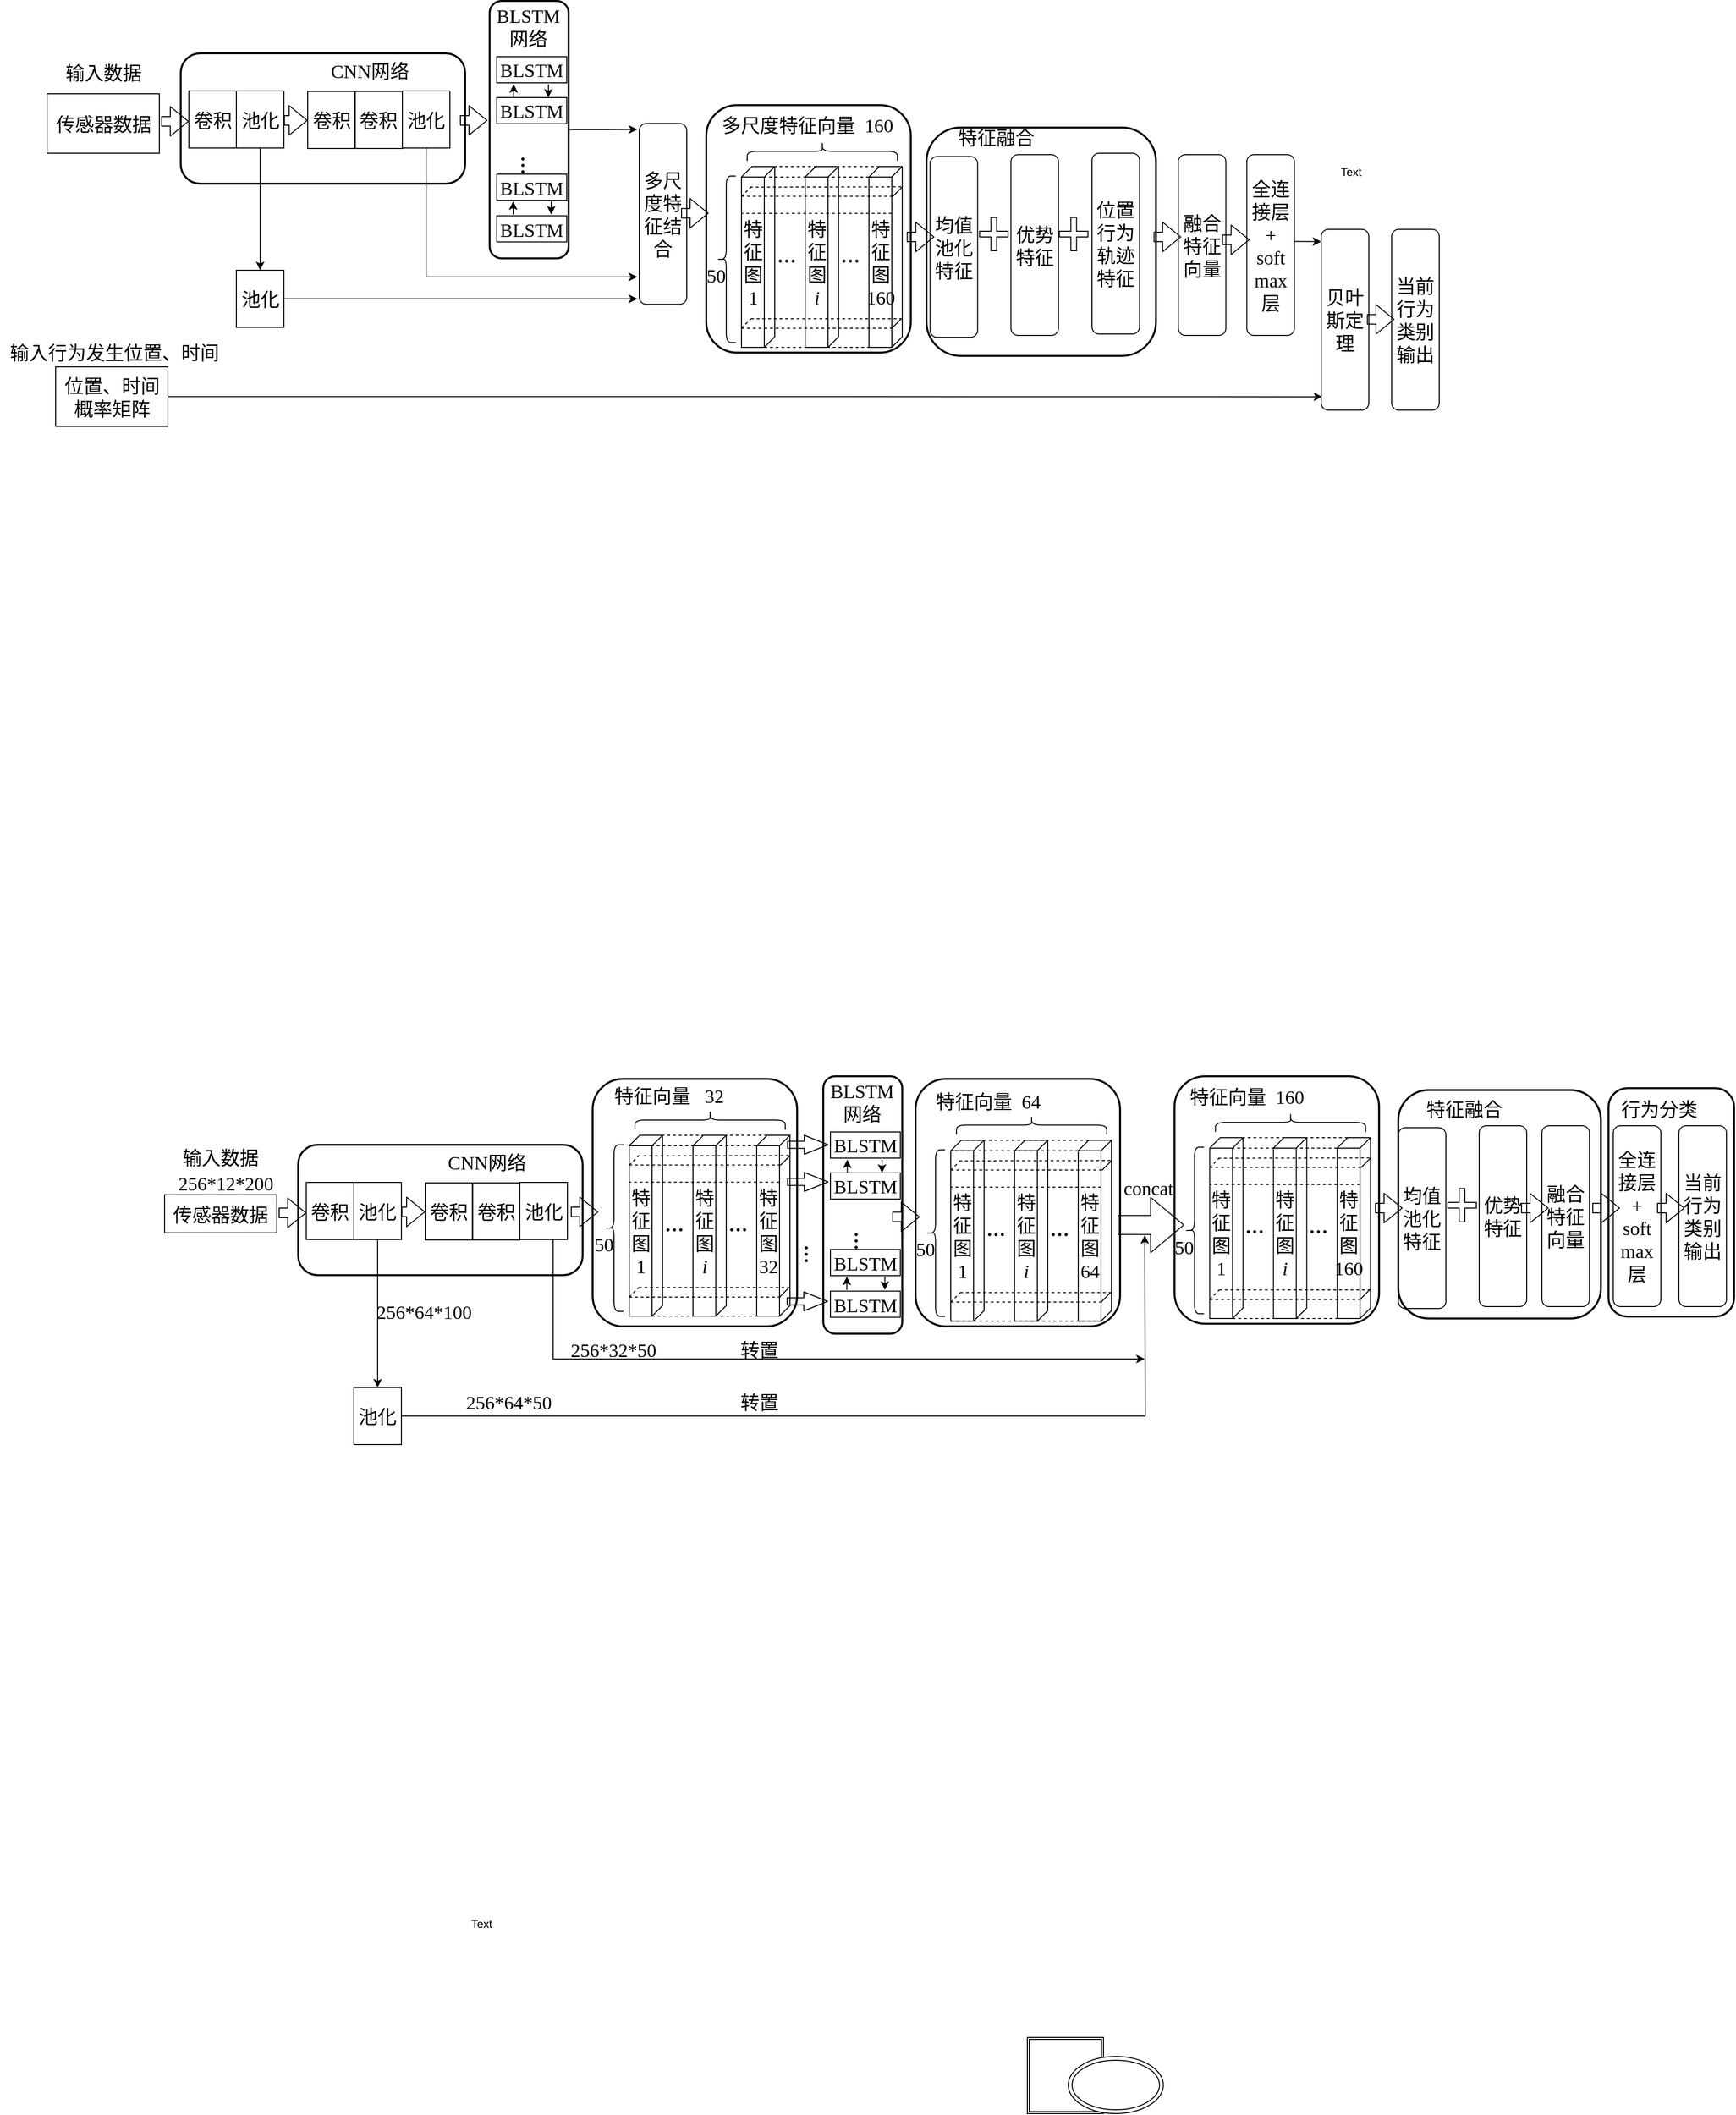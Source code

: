 <mxfile version="12.9.12" type="github">
  <diagram id="Lkw97c_AgVh8HSc2BfMV" name="Page-1">
    <mxGraphModel dx="2717" dy="849" grid="1" gridSize="10" guides="1" tooltips="1" connect="1" arrows="1" fold="1" page="1" pageScale="1" pageWidth="827" pageHeight="1169" math="0" shadow="0">
      <root>
        <mxCell id="0" />
        <mxCell id="1" parent="0" />
        <mxCell id="LtJeP3wDyuZseLfdFHoN-126" value="" style="edgeStyle=orthogonalEdgeStyle;rounded=0;orthogonalLoop=1;jettySize=auto;html=1;" edge="1" parent="1" source="JAnyshooGYFaPs62bja3-1">
          <mxGeometry relative="1" as="geometry">
            <mxPoint x="600" y="395" as="targetPoint" />
          </mxGeometry>
        </mxCell>
        <mxCell id="JAnyshooGYFaPs62bja3-1" value="" style="rounded=1;whiteSpace=wrap;html=1;fillColor=none;fontSize=20;fontFamily=Times New Roman;strokeColor=#000000;strokeWidth=2;" parent="1" vertex="1">
          <mxGeometry x="444.75" y="260" width="83" height="270.5" as="geometry" />
        </mxCell>
        <mxCell id="JAnyshooGYFaPs62bja3-3" value="" style="rounded=1;whiteSpace=wrap;html=1;fillColor=none;fontSize=20;fontFamily=Times New Roman;strokeColor=#000000;strokeWidth=2;" parent="1" vertex="1">
          <mxGeometry x="120" y="315" width="299" height="137" as="geometry" />
        </mxCell>
        <mxCell id="JAnyshooGYFaPs62bja3-4" value="" style="endArrow=classic;html=1;exitX=0.25;exitY=0;exitDx=0;exitDy=0;entryX=0.25;entryY=1;entryDx=0;entryDy=0;strokeColor=#000000;fontFamily=Times New Roman;fontSize=20;" parent="1" edge="1">
          <mxGeometry width="50" height="50" relative="1" as="geometry">
            <mxPoint x="506.5" y="347.5" as="sourcePoint" />
            <mxPoint x="506.5" y="361.5" as="targetPoint" />
          </mxGeometry>
        </mxCell>
        <mxCell id="JAnyshooGYFaPs62bja3-9" value="" style="edgeStyle=orthogonalEdgeStyle;rounded=0;orthogonalLoop=1;jettySize=auto;html=1;fontFamily=Times New Roman;fontSize=20;" parent="1" source="JAnyshooGYFaPs62bja3-10" target="JAnyshooGYFaPs62bja3-12" edge="1">
          <mxGeometry relative="1" as="geometry" />
        </mxCell>
        <mxCell id="JAnyshooGYFaPs62bja3-10" value="池化" style="rounded=0;whiteSpace=wrap;html=1;fillColor=none;fontSize=20;fontFamily=Times New Roman;strokeColor=#000000;" parent="1" vertex="1">
          <mxGeometry x="178.5" y="354.5" width="50" height="60" as="geometry" />
        </mxCell>
        <mxCell id="LtJeP3wDyuZseLfdFHoN-124" value="" style="edgeStyle=orthogonalEdgeStyle;rounded=0;orthogonalLoop=1;jettySize=auto;html=1;" edge="1" parent="1" source="JAnyshooGYFaPs62bja3-12">
          <mxGeometry relative="1" as="geometry">
            <mxPoint x="600" y="573" as="targetPoint" />
          </mxGeometry>
        </mxCell>
        <mxCell id="JAnyshooGYFaPs62bja3-12" value="池化" style="rounded=0;whiteSpace=wrap;html=1;fillColor=none;fontSize=20;fontFamily=Times New Roman;strokeColor=#000000;" parent="1" vertex="1">
          <mxGeometry x="178.5" y="543" width="50" height="60" as="geometry" />
        </mxCell>
        <mxCell id="LtJeP3wDyuZseLfdFHoN-128" value="" style="edgeStyle=orthogonalEdgeStyle;rounded=0;orthogonalLoop=1;jettySize=auto;html=1;" edge="1" parent="1" source="JAnyshooGYFaPs62bja3-15">
          <mxGeometry relative="1" as="geometry">
            <mxPoint x="600" y="550" as="targetPoint" />
            <Array as="points">
              <mxPoint x="378" y="550" />
            </Array>
          </mxGeometry>
        </mxCell>
        <mxCell id="JAnyshooGYFaPs62bja3-15" value="池化" style="rounded=0;whiteSpace=wrap;html=1;fillColor=none;fontSize=20;fontFamily=Times New Roman;strokeColor=#000000;" parent="1" vertex="1">
          <mxGeometry x="353" y="354.5" width="50" height="60" as="geometry" />
        </mxCell>
        <mxCell id="JAnyshooGYFaPs62bja3-16" value="CNN网络" style="text;html=1;strokeColor=none;fillColor=none;align=center;verticalAlign=middle;whiteSpace=wrap;rounded=0;fontSize=20;fontFamily=Times New Roman;" parent="1" vertex="1">
          <mxGeometry x="258.5" y="313" width="120" height="40" as="geometry" />
        </mxCell>
        <mxCell id="JAnyshooGYFaPs62bja3-34" value="均值池化特征" style="rounded=1;whiteSpace=wrap;html=1;fillColor=none;fontSize=20;fontFamily=Times New Roman;strokeColor=#000000;strokeWidth=1;" parent="1" vertex="1">
          <mxGeometry x="907.75" y="423.5" width="50" height="190" as="geometry" />
        </mxCell>
        <mxCell id="JAnyshooGYFaPs62bja3-35" value="" style="shape=cross;whiteSpace=wrap;html=1;fillColor=none;fontSize=20;fontFamily=Times New Roman;strokeColor=#000000;" parent="1" vertex="1">
          <mxGeometry x="959.75" y="487.5" width="30" height="35" as="geometry" />
        </mxCell>
        <mxCell id="JAnyshooGYFaPs62bja3-36" value="优势特征" style="rounded=1;whiteSpace=wrap;html=1;fillColor=none;fontSize=20;fontFamily=Times New Roman;strokeColor=#000000;" parent="1" vertex="1">
          <mxGeometry x="992.75" y="421.5" width="50" height="190" as="geometry" />
        </mxCell>
        <mxCell id="JAnyshooGYFaPs62bja3-37" value="全连接层&lt;br style=&quot;font-size: 20px;&quot;&gt;+&lt;br style=&quot;font-size: 20px;&quot;&gt;soft&lt;br style=&quot;font-size: 20px;&quot;&gt;max&lt;br style=&quot;font-size: 20px;&quot;&gt;层" style="rounded=1;whiteSpace=wrap;html=1;fillColor=none;fontSize=20;fontFamily=Times New Roman;strokeColor=#000000;" parent="1" vertex="1">
          <mxGeometry x="1240.75" y="421.5" width="50" height="190" as="geometry" />
        </mxCell>
        <mxCell id="JAnyshooGYFaPs62bja3-38" value="当前行为&lt;br style=&quot;font-size: 20px;&quot;&gt;类别输出" style="rounded=1;whiteSpace=wrap;html=1;fillColor=none;fontSize=20;fontFamily=Times New Roman;strokeColor=#000000;" parent="1" vertex="1">
          <mxGeometry x="1393" y="500" width="50" height="190" as="geometry" />
        </mxCell>
        <mxCell id="JAnyshooGYFaPs62bja3-39" value="" style="shape=flexArrow;endArrow=classic;html=1;fontFamily=Times New Roman;strokeColor=#000000;fontSize=20;" parent="1" edge="1">
          <mxGeometry width="50" height="50" relative="1" as="geometry">
            <mxPoint x="1142.75" y="508" as="sourcePoint" />
            <mxPoint x="1171.75" y="508" as="targetPoint" />
          </mxGeometry>
        </mxCell>
        <mxCell id="JAnyshooGYFaPs62bja3-40" value="BLSTM网络" style="text;html=1;strokeColor=none;fillColor=none;align=center;verticalAlign=middle;whiteSpace=wrap;rounded=0;fontSize=20;fontFamily=Times New Roman;" parent="1" vertex="1">
          <mxGeometry x="456.25" y="276.5" width="59" height="20" as="geometry" />
        </mxCell>
        <mxCell id="JAnyshooGYFaPs62bja3-42" value="传感器数据" style="rounded=0;whiteSpace=wrap;html=1;fillColor=none;fontSize=20;fontFamily=Times New Roman;strokeColor=#000000;" parent="1" vertex="1">
          <mxGeometry x="-20.5" y="357.5" width="118" height="62.5" as="geometry" />
        </mxCell>
        <mxCell id="JAnyshooGYFaPs62bja3-45" value="&lt;b style=&quot;font-size: 20px;&quot;&gt;&lt;font style=&quot;font-size: 20px;&quot;&gt;…&lt;/font&gt;&lt;/b&gt;" style="text;html=1;strokeColor=none;fillColor=none;align=center;verticalAlign=middle;whiteSpace=wrap;rounded=0;fontFamily=Times New Roman;fontSize=20;direction=west;rotation=90;" parent="1" vertex="1">
          <mxGeometry x="477.25" y="426.5" width="17" height="13" as="geometry" />
        </mxCell>
        <mxCell id="JAnyshooGYFaPs62bja3-46" value="输入数据" style="text;html=1;strokeColor=none;fillColor=none;align=center;verticalAlign=middle;whiteSpace=wrap;rounded=0;fontFamily=Times New Roman;fontSize=20;" parent="1" vertex="1">
          <mxGeometry x="-11.5" y="324.5" width="100" height="20" as="geometry" />
        </mxCell>
        <mxCell id="JAnyshooGYFaPs62bja3-49" value="BLSTM" style="rounded=0;whiteSpace=wrap;html=1;fillColor=none;fontFamily=Times New Roman;fontSize=20;strokeColor=#000000;" parent="1" vertex="1">
          <mxGeometry x="452.25" y="442" width="73.5" height="27.5" as="geometry" />
        </mxCell>
        <mxCell id="JAnyshooGYFaPs62bja3-54" value="" style="shape=flexArrow;endArrow=classic;html=1;fontFamily=Times New Roman;strokeColor=#000000;fontSize=20;" parent="1" edge="1">
          <mxGeometry width="50" height="50" relative="1" as="geometry">
            <mxPoint x="883.25" y="508" as="sourcePoint" />
            <mxPoint x="912.25" y="508" as="targetPoint" />
          </mxGeometry>
        </mxCell>
        <mxCell id="JAnyshooGYFaPs62bja3-55" value="" style="shape=flexArrow;endArrow=classic;html=1;fontFamily=Times New Roman;strokeColor=#000000;fontSize=20;" parent="1" edge="1">
          <mxGeometry width="50" height="50" relative="1" as="geometry">
            <mxPoint x="413.5" y="385.5" as="sourcePoint" />
            <mxPoint x="442.5" y="385.5" as="targetPoint" />
          </mxGeometry>
        </mxCell>
        <mxCell id="JAnyshooGYFaPs62bja3-56" value="" style="shape=flexArrow;endArrow=classic;html=1;fontFamily=Times New Roman;fontSize=20;" parent="1" edge="1">
          <mxGeometry width="50" height="50" relative="1" as="geometry">
            <mxPoint x="99.5" y="386.5" as="sourcePoint" />
            <mxPoint x="128.5" y="386.5" as="targetPoint" />
          </mxGeometry>
        </mxCell>
        <mxCell id="JAnyshooGYFaPs62bja3-57" value="" style="shape=flexArrow;endArrow=classic;html=1;fontFamily=Times New Roman;fontSize=20;" parent="1" edge="1">
          <mxGeometry width="50" height="50" relative="1" as="geometry">
            <mxPoint x="228.5" y="385.5" as="sourcePoint" />
            <mxPoint x="253.5" y="385.5" as="targetPoint" />
          </mxGeometry>
        </mxCell>
        <mxCell id="JAnyshooGYFaPs62bja3-59" value="" style="endArrow=classic;html=1;exitX=0.25;exitY=0;exitDx=0;exitDy=0;entryX=0.25;entryY=1;entryDx=0;entryDy=0;strokeColor=#000000;fontFamily=Times New Roman;fontSize=20;" parent="1" edge="1">
          <mxGeometry width="50" height="50" relative="1" as="geometry">
            <mxPoint x="470" y="361.5" as="sourcePoint" />
            <mxPoint x="470" y="347.5" as="targetPoint" />
          </mxGeometry>
        </mxCell>
        <mxCell id="JAnyshooGYFaPs62bja3-61" value="" style="endArrow=classic;html=1;exitX=0.25;exitY=0;exitDx=0;exitDy=0;entryX=0.25;entryY=1;entryDx=0;entryDy=0;strokeColor=#000000;fontFamily=Times New Roman;fontSize=20;" parent="1" edge="1">
          <mxGeometry width="50" height="50" relative="1" as="geometry">
            <mxPoint x="469.5" y="484.5" as="sourcePoint" />
            <mxPoint x="469.5" y="470.5" as="targetPoint" />
          </mxGeometry>
        </mxCell>
        <mxCell id="JAnyshooGYFaPs62bja3-63" value="" style="endArrow=classic;html=1;exitX=0.25;exitY=0;exitDx=0;exitDy=0;entryX=0.25;entryY=1;entryDx=0;entryDy=0;strokeColor=#000000;fontFamily=Times New Roman;fontSize=20;" parent="1" edge="1">
          <mxGeometry width="50" height="50" relative="1" as="geometry">
            <mxPoint x="509.5" y="470.5" as="sourcePoint" />
            <mxPoint x="509.5" y="484.5" as="targetPoint" />
          </mxGeometry>
        </mxCell>
        <mxCell id="JAnyshooGYFaPs62bja3-65" value="特征融合" style="text;html=1;strokeColor=none;fillColor=none;align=center;verticalAlign=middle;whiteSpace=wrap;rounded=0;fontSize=20;fontFamily=Times New Roman;" parent="1" vertex="1">
          <mxGeometry x="925.75" y="393" width="102.5" height="20" as="geometry" />
        </mxCell>
        <mxCell id="JAnyshooGYFaPs62bja3-66" value="融合特征向量" style="rounded=1;whiteSpace=wrap;html=1;fillColor=none;fontSize=20;fontFamily=Times New Roman;strokeColor=#000000;" parent="1" vertex="1">
          <mxGeometry x="1168.75" y="421.5" width="50" height="190" as="geometry" />
        </mxCell>
        <mxCell id="JAnyshooGYFaPs62bja3-68" value="" style="rounded=1;whiteSpace=wrap;html=1;fillColor=none;strokeWidth=2;fontFamily=Times New Roman;fontSize=20;" parent="1" vertex="1">
          <mxGeometry x="904" y="393" width="241.25" height="240" as="geometry" />
        </mxCell>
        <mxCell id="JAnyshooGYFaPs62bja3-71" value="卷积" style="rounded=0;whiteSpace=wrap;html=1;fillColor=none;fontSize=20;fontFamily=Times New Roman;strokeColor=#000000;" parent="1" vertex="1">
          <mxGeometry x="128.5" y="354.5" width="50" height="60" as="geometry" />
        </mxCell>
        <mxCell id="JAnyshooGYFaPs62bja3-72" value="卷积" style="rounded=0;whiteSpace=wrap;html=1;fillColor=none;fontSize=20;fontFamily=Times New Roman;strokeColor=#000000;" parent="1" vertex="1">
          <mxGeometry x="303" y="355" width="50" height="60" as="geometry" />
        </mxCell>
        <mxCell id="JAnyshooGYFaPs62bja3-73" value="卷积" style="rounded=0;whiteSpace=wrap;html=1;fillColor=none;fontSize=20;fontFamily=Times New Roman;strokeColor=#000000;" parent="1" vertex="1">
          <mxGeometry x="253.5" y="355" width="50" height="60" as="geometry" />
        </mxCell>
        <mxCell id="JAnyshooGYFaPs62bja3-98" value="" style="rounded=1;whiteSpace=wrap;html=1;fillColor=none;fontFamily=Times New Roman;fontSize=20;strokeColor=#000000;strokeWidth=2;" parent="1" vertex="1">
          <mxGeometry x="672.5" y="369.5" width="215" height="260" as="geometry" />
        </mxCell>
        <mxCell id="JAnyshooGYFaPs62bja3-99" value="&lt;font style=&quot;font-size: 20px;&quot;&gt;特征图&lt;br style=&quot;font-size: 20px;&quot;&gt;1&lt;/font&gt;" style="shape=cube;whiteSpace=wrap;html=1;boundedLbl=1;backgroundOutline=1;darkOpacity=0;darkOpacity2=0;fillColor=none;direction=south;size=11;fontFamily=Times New Roman;strokeColor=#000000;strokeWidth=1;fontSize=20;" parent="1" vertex="1">
          <mxGeometry x="709.5" y="434" width="35" height="190" as="geometry" />
        </mxCell>
        <mxCell id="JAnyshooGYFaPs62bja3-100" value="&lt;font style=&quot;font-size: 20px;&quot;&gt;特征图&lt;br style=&quot;font-size: 20px;&quot;&gt;&lt;i style=&quot;font-size: 20px;&quot;&gt;i&lt;/i&gt;&lt;/font&gt;" style="shape=cube;whiteSpace=wrap;html=1;boundedLbl=1;backgroundOutline=1;darkOpacity=0;darkOpacity2=0;fillColor=none;direction=south;size=11;fontStyle=0;fontFamily=Times New Roman;strokeColor=#000000;fontSize=20;" parent="1" vertex="1">
          <mxGeometry x="776.5" y="434" width="35" height="190" as="geometry" />
        </mxCell>
        <mxCell id="JAnyshooGYFaPs62bja3-101" value="&lt;font style=&quot;font-size: 20px;&quot;&gt;特征图&lt;br style=&quot;font-size: 20px;&quot;&gt;160&lt;br style=&quot;font-size: 20px;&quot;&gt;&lt;/font&gt;" style="shape=cube;whiteSpace=wrap;html=1;boundedLbl=1;backgroundOutline=1;darkOpacity=0;darkOpacity2=0;fillColor=none;direction=south;size=11;fontStyle=0;fontFamily=Times New Roman;strokeColor=#000000;fontSize=20;" parent="1" vertex="1">
          <mxGeometry x="843.5" y="434" width="35" height="190" as="geometry" />
        </mxCell>
        <mxCell id="JAnyshooGYFaPs62bja3-102" value="" style="shape=curlyBracket;whiteSpace=wrap;html=1;rounded=1;fillColor=none;fontSize=20;fontFamily=Times New Roman;strokeColor=#000000;" parent="1" vertex="1">
          <mxGeometry x="683.5" y="444" width="20" height="175" as="geometry" />
        </mxCell>
        <mxCell id="JAnyshooGYFaPs62bja3-103" value="50" style="text;html=1;resizable=0;points=[];autosize=1;align=left;verticalAlign=top;spacingTop=-4;fontSize=20;fontFamily=Times New Roman;" parent="1" vertex="1">
          <mxGeometry x="671" y="534" width="40" height="30" as="geometry" />
        </mxCell>
        <mxCell id="JAnyshooGYFaPs62bja3-104" value="" style="shape=curlyBracket;whiteSpace=wrap;html=1;rounded=1;fillColor=none;fontSize=20;direction=south;fontFamily=Times New Roman;strokeColor=#000000;" parent="1" vertex="1">
          <mxGeometry x="715.5" y="408" width="158" height="20" as="geometry" />
        </mxCell>
        <mxCell id="JAnyshooGYFaPs62bja3-105" value="多尺度特征向量&amp;nbsp; 160" style="text;html=1;resizable=0;points=[];autosize=1;align=left;verticalAlign=top;spacingTop=-4;fontSize=20;fontFamily=Times New Roman;" parent="1" vertex="1">
          <mxGeometry x="687" y="376" width="200" height="30" as="geometry" />
        </mxCell>
        <mxCell id="JAnyshooGYFaPs62bja3-106" value="" style="endArrow=none;dashed=1;html=1;fontSize=20;entryX=0;entryY=0;entryDx=11;entryDy=35;entryPerimeter=0;exitX=0;exitY=0;exitDx=11;exitDy=35;exitPerimeter=0;fontFamily=Times New Roman;strokeColor=#000000;" parent="1" source="JAnyshooGYFaPs62bja3-101" target="JAnyshooGYFaPs62bja3-99" edge="1">
          <mxGeometry width="50" height="50" relative="1" as="geometry">
            <mxPoint x="466.5" y="433" as="sourcePoint" />
            <mxPoint x="708.5" y="439" as="targetPoint" />
          </mxGeometry>
        </mxCell>
        <mxCell id="JAnyshooGYFaPs62bja3-107" value="" style="endArrow=none;dashed=1;html=1;fontSize=20;entryX=0;entryY=0;entryDx=0;entryDy=24;entryPerimeter=0;exitX=0;exitY=0;exitDx=0;exitDy=24;exitPerimeter=0;fontFamily=Times New Roman;strokeColor=#000000;" parent="1" source="JAnyshooGYFaPs62bja3-101" target="JAnyshooGYFaPs62bja3-99" edge="1">
          <mxGeometry width="50" height="50" relative="1" as="geometry">
            <mxPoint x="588.5" y="449" as="sourcePoint" />
            <mxPoint x="638.5" y="399" as="targetPoint" />
          </mxGeometry>
        </mxCell>
        <mxCell id="JAnyshooGYFaPs62bja3-108" value="" style="endArrow=none;dashed=1;html=1;fontSize=20;entryX=0.149;entryY=1;entryDx=0;entryDy=0;entryPerimeter=0;exitX=0.149;exitY=0.286;exitDx=0;exitDy=0;exitPerimeter=0;fontFamily=Times New Roman;strokeColor=#000000;" parent="1" edge="1">
          <mxGeometry width="50" height="50" relative="1" as="geometry">
            <mxPoint x="868.49" y="465.31" as="sourcePoint" />
            <mxPoint x="709.5" y="465.31" as="targetPoint" />
          </mxGeometry>
        </mxCell>
        <mxCell id="JAnyshooGYFaPs62bja3-109" value="" style="endArrow=none;dashed=1;html=1;fontSize=20;entryX=0.112;entryY=0.009;entryDx=0;entryDy=0;entryPerimeter=0;exitX=0.114;exitY=0.743;exitDx=0;exitDy=0;exitPerimeter=0;fontFamily=Times New Roman;strokeColor=#000000;" parent="1" source="JAnyshooGYFaPs62bja3-99" target="JAnyshooGYFaPs62bja3-101" edge="1">
          <mxGeometry width="50" height="50" relative="1" as="geometry">
            <mxPoint x="608.5" y="469" as="sourcePoint" />
            <mxPoint x="658.5" y="419" as="targetPoint" />
          </mxGeometry>
        </mxCell>
        <mxCell id="JAnyshooGYFaPs62bja3-110" value="" style="endArrow=none;dashed=1;html=1;fontSize=20;fontFamily=Times New Roman;strokeColor=#000000;" parent="1" edge="1">
          <mxGeometry width="50" height="50" relative="1" as="geometry">
            <mxPoint x="709.5" y="604" as="sourcePoint" />
            <mxPoint x="868.5" y="604" as="targetPoint" />
          </mxGeometry>
        </mxCell>
        <mxCell id="JAnyshooGYFaPs62bja3-111" value="" style="endArrow=none;dashed=1;html=1;fontSize=20;fontFamily=Times New Roman;strokeColor=#000000;" parent="1" edge="1">
          <mxGeometry width="50" height="50" relative="1" as="geometry">
            <mxPoint x="709.5" y="624" as="sourcePoint" />
            <mxPoint x="868.5" y="624" as="targetPoint" />
          </mxGeometry>
        </mxCell>
        <mxCell id="JAnyshooGYFaPs62bja3-112" value="" style="endArrow=none;dashed=1;html=1;fontSize=20;fontFamily=Times New Roman;strokeColor=#000000;" parent="1" edge="1">
          <mxGeometry width="50" height="50" relative="1" as="geometry">
            <mxPoint x="719.5" y="594" as="sourcePoint" />
            <mxPoint x="878.5" y="594" as="targetPoint" />
          </mxGeometry>
        </mxCell>
        <mxCell id="JAnyshooGYFaPs62bja3-113" value="" style="endArrow=none;html=1;fontSize=20;fontFamily=Times New Roman;strokeColor=#000000;" parent="1" edge="1">
          <mxGeometry width="50" height="50" relative="1" as="geometry">
            <mxPoint x="868.5" y="465.5" as="sourcePoint" />
            <mxPoint x="878.5" y="455.5" as="targetPoint" />
          </mxGeometry>
        </mxCell>
        <mxCell id="JAnyshooGYFaPs62bja3-114" value="" style="endArrow=none;dashed=1;html=1;fontSize=20;fontFamily=Times New Roman;strokeColor=#000000;" parent="1" edge="1">
          <mxGeometry width="50" height="50" relative="1" as="geometry">
            <mxPoint x="709.5" y="465.5" as="sourcePoint" />
            <mxPoint x="719.5" y="455.5" as="targetPoint" />
          </mxGeometry>
        </mxCell>
        <mxCell id="JAnyshooGYFaPs62bja3-115" value="" style="endArrow=none;dashed=1;html=1;fontSize=20;fontFamily=Times New Roman;strokeColor=#000000;" parent="1" edge="1">
          <mxGeometry width="50" height="50" relative="1" as="geometry">
            <mxPoint x="709.5" y="604" as="sourcePoint" />
            <mxPoint x="719.5" y="594" as="targetPoint" />
          </mxGeometry>
        </mxCell>
        <mxCell id="JAnyshooGYFaPs62bja3-116" value="" style="endArrow=none;html=1;fontSize=20;fontFamily=Times New Roman;strokeColor=#000000;" parent="1" edge="1">
          <mxGeometry width="50" height="50" relative="1" as="geometry">
            <mxPoint x="867.5" y="604" as="sourcePoint" />
            <mxPoint x="877.5" y="594" as="targetPoint" />
          </mxGeometry>
        </mxCell>
        <mxCell id="JAnyshooGYFaPs62bja3-117" value="" style="endArrow=none;dashed=1;html=1;fontSize=20;entryX=0.149;entryY=1;entryDx=0;entryDy=0;entryPerimeter=0;exitX=0.149;exitY=0.286;exitDx=0;exitDy=0;exitPerimeter=0;fontFamily=Times New Roman;strokeColor=#000000;" parent="1" edge="1">
          <mxGeometry width="50" height="50" relative="1" as="geometry">
            <mxPoint x="867.5" y="483.31" as="sourcePoint" />
            <mxPoint x="709.5" y="483.31" as="targetPoint" />
          </mxGeometry>
        </mxCell>
        <mxCell id="JAnyshooGYFaPs62bja3-118" value="&lt;b style=&quot;font-size: 20px;&quot;&gt;…&lt;/b&gt;" style="text;html=1;strokeColor=none;fillColor=none;align=center;verticalAlign=middle;whiteSpace=wrap;rounded=0;fontFamily=Times New Roman;fontSize=20;direction=west;" parent="1" vertex="1">
          <mxGeometry x="803.5" y="516.5" width="40" height="20" as="geometry" />
        </mxCell>
        <mxCell id="JAnyshooGYFaPs62bja3-119" value="&lt;b style=&quot;font-size: 20px;&quot;&gt;…&lt;/b&gt;" style="text;html=1;strokeColor=none;fillColor=none;align=center;verticalAlign=middle;whiteSpace=wrap;rounded=0;fontFamily=Times New Roman;fontSize=20;direction=west;" parent="1" vertex="1">
          <mxGeometry x="737" y="516.5" width="40" height="20" as="geometry" />
        </mxCell>
        <mxCell id="JAnyshooGYFaPs62bja3-125" value="BLSTM" style="rounded=0;whiteSpace=wrap;html=1;fillColor=none;fontFamily=Times New Roman;fontSize=20;strokeColor=#000000;" parent="1" vertex="1">
          <mxGeometry x="452.25" y="485.75" width="73.5" height="27.5" as="geometry" />
        </mxCell>
        <mxCell id="JAnyshooGYFaPs62bja3-128" value="BLSTM" style="rounded=0;whiteSpace=wrap;html=1;fillColor=none;fontFamily=Times New Roman;fontSize=20;strokeColor=#000000;" parent="1" vertex="1">
          <mxGeometry x="452.25" y="318.5" width="73.5" height="27.5" as="geometry" />
        </mxCell>
        <mxCell id="JAnyshooGYFaPs62bja3-129" value="BLSTM" style="rounded=0;whiteSpace=wrap;html=1;fillColor=none;fontFamily=Times New Roman;fontSize=20;strokeColor=#000000;" parent="1" vertex="1">
          <mxGeometry x="452.25" y="361.5" width="73.5" height="27.5" as="geometry" />
        </mxCell>
        <mxCell id="LtJeP3wDyuZseLfdFHoN-1" value="" style="rounded=1;whiteSpace=wrap;html=1;fillColor=none;fontSize=20;fontFamily=Times New Roman;strokeColor=#000000;strokeWidth=2;" vertex="1" parent="1">
          <mxGeometry x="795.5" y="1390" width="83" height="270.5" as="geometry" />
        </mxCell>
        <mxCell id="LtJeP3wDyuZseLfdFHoN-2" value="" style="rounded=1;whiteSpace=wrap;html=1;fillColor=none;fontFamily=Times New Roman;fontSize=20;strokeColor=#000000;strokeWidth=2;" vertex="1" parent="1">
          <mxGeometry x="553" y="1392.75" width="215" height="260" as="geometry" />
        </mxCell>
        <mxCell id="LtJeP3wDyuZseLfdFHoN-3" value="" style="rounded=1;whiteSpace=wrap;html=1;fillColor=none;fontSize=20;fontFamily=Times New Roman;strokeColor=#000000;strokeWidth=2;" vertex="1" parent="1">
          <mxGeometry x="243.5" y="1462" width="299" height="137" as="geometry" />
        </mxCell>
        <mxCell id="LtJeP3wDyuZseLfdFHoN-4" value="" style="endArrow=classic;html=1;exitX=0.25;exitY=0;exitDx=0;exitDy=0;entryX=0.25;entryY=1;entryDx=0;entryDy=0;strokeColor=#000000;fontFamily=Times New Roman;fontSize=20;" edge="1" parent="1">
          <mxGeometry width="50" height="50" relative="1" as="geometry">
            <mxPoint x="857.25" y="1477.5" as="sourcePoint" />
            <mxPoint x="857.25" y="1491.5" as="targetPoint" />
          </mxGeometry>
        </mxCell>
        <mxCell id="LtJeP3wDyuZseLfdFHoN-5" value="&lt;font style=&quot;font-size: 20px;&quot;&gt;特征图&lt;br style=&quot;font-size: 20px;&quot;&gt;1&lt;/font&gt;" style="shape=cube;whiteSpace=wrap;html=1;boundedLbl=1;backgroundOutline=1;darkOpacity=0;darkOpacity2=0;fillColor=none;direction=south;size=11;fontFamily=Times New Roman;strokeColor=#000000;strokeWidth=1;fontSize=20;" vertex="1" parent="1">
          <mxGeometry x="591.5" y="1452" width="35" height="190" as="geometry" />
        </mxCell>
        <mxCell id="LtJeP3wDyuZseLfdFHoN-6" value="&lt;font style=&quot;font-size: 20px;&quot;&gt;特征图&lt;br style=&quot;font-size: 20px;&quot;&gt;&lt;i style=&quot;font-size: 20px;&quot;&gt;i&lt;/i&gt;&lt;/font&gt;" style="shape=cube;whiteSpace=wrap;html=1;boundedLbl=1;backgroundOutline=1;darkOpacity=0;darkOpacity2=0;fillColor=none;direction=south;size=11;fontStyle=0;fontFamily=Times New Roman;strokeColor=#000000;fontSize=20;" vertex="1" parent="1">
          <mxGeometry x="658.5" y="1452" width="35" height="190" as="geometry" />
        </mxCell>
        <mxCell id="LtJeP3wDyuZseLfdFHoN-7" value="&lt;font style=&quot;font-size: 20px;&quot;&gt;特征图&lt;br style=&quot;font-size: 20px;&quot;&gt;32&lt;/font&gt;" style="shape=cube;whiteSpace=wrap;html=1;boundedLbl=1;backgroundOutline=1;darkOpacity=0;darkOpacity2=0;fillColor=none;direction=south;size=11;fontStyle=0;fontFamily=Times New Roman;strokeColor=#000000;fontSize=20;" vertex="1" parent="1">
          <mxGeometry x="725.5" y="1452" width="35" height="190" as="geometry" />
        </mxCell>
        <mxCell id="LtJeP3wDyuZseLfdFHoN-8" value="" style="edgeStyle=orthogonalEdgeStyle;rounded=0;orthogonalLoop=1;jettySize=auto;html=1;fontFamily=Times New Roman;fontSize=20;" edge="1" parent="1" source="LtJeP3wDyuZseLfdFHoN-9" target="LtJeP3wDyuZseLfdFHoN-11">
          <mxGeometry relative="1" as="geometry" />
        </mxCell>
        <mxCell id="LtJeP3wDyuZseLfdFHoN-9" value="池化" style="rounded=0;whiteSpace=wrap;html=1;fillColor=none;fontSize=20;fontFamily=Times New Roman;strokeColor=#000000;" vertex="1" parent="1">
          <mxGeometry x="302" y="1501.5" width="50" height="60" as="geometry" />
        </mxCell>
        <mxCell id="LtJeP3wDyuZseLfdFHoN-10" value="" style="edgeStyle=orthogonalEdgeStyle;rounded=0;orthogonalLoop=1;jettySize=auto;html=1;fontFamily=Times New Roman;fontSize=20;" edge="1" parent="1" source="LtJeP3wDyuZseLfdFHoN-11">
          <mxGeometry relative="1" as="geometry">
            <mxPoint x="1133.5" y="1557" as="targetPoint" />
          </mxGeometry>
        </mxCell>
        <mxCell id="LtJeP3wDyuZseLfdFHoN-11" value="池化" style="rounded=0;whiteSpace=wrap;html=1;fillColor=none;fontSize=20;fontFamily=Times New Roman;strokeColor=#000000;" vertex="1" parent="1">
          <mxGeometry x="302" y="1717" width="50" height="60" as="geometry" />
        </mxCell>
        <mxCell id="LtJeP3wDyuZseLfdFHoN-12" value="" style="edgeStyle=orthogonalEdgeStyle;rounded=0;orthogonalLoop=1;jettySize=auto;html=1;fontFamily=Times New Roman;fontSize=20;" edge="1" parent="1" source="LtJeP3wDyuZseLfdFHoN-13">
          <mxGeometry relative="1" as="geometry">
            <mxPoint x="1133.5" y="1687.0" as="targetPoint" />
            <Array as="points">
              <mxPoint x="511.5" y="1687" />
            </Array>
          </mxGeometry>
        </mxCell>
        <mxCell id="LtJeP3wDyuZseLfdFHoN-13" value="池化" style="rounded=0;whiteSpace=wrap;html=1;fillColor=none;fontSize=20;fontFamily=Times New Roman;strokeColor=#000000;" vertex="1" parent="1">
          <mxGeometry x="476.5" y="1501.5" width="50" height="60" as="geometry" />
        </mxCell>
        <mxCell id="LtJeP3wDyuZseLfdFHoN-14" value="CNN网络" style="text;html=1;strokeColor=none;fillColor=none;align=center;verticalAlign=middle;whiteSpace=wrap;rounded=0;fontSize=20;fontFamily=Times New Roman;" vertex="1" parent="1">
          <mxGeometry x="382" y="1460" width="120" height="40" as="geometry" />
        </mxCell>
        <mxCell id="LtJeP3wDyuZseLfdFHoN-15" value="256*64*100" style="text;html=1;strokeColor=none;fillColor=none;align=center;verticalAlign=middle;whiteSpace=wrap;rounded=0;fontSize=20;fontFamily=Times New Roman;" vertex="1" parent="1">
          <mxGeometry x="313.5" y="1626.5" width="124" height="20" as="geometry" />
        </mxCell>
        <mxCell id="LtJeP3wDyuZseLfdFHoN-16" value="256*32*50" style="text;html=1;strokeColor=none;fillColor=none;align=center;verticalAlign=middle;whiteSpace=wrap;rounded=0;fontSize=20;fontFamily=Times New Roman;" vertex="1" parent="1">
          <mxGeometry x="512.5" y="1667" width="124" height="20" as="geometry" />
        </mxCell>
        <mxCell id="LtJeP3wDyuZseLfdFHoN-17" value="" style="shape=curlyBracket;whiteSpace=wrap;html=1;rounded=1;fillColor=none;fontSize=20;fontFamily=Times New Roman;strokeColor=#000000;" vertex="1" parent="1">
          <mxGeometry x="565.5" y="1462" width="20" height="175" as="geometry" />
        </mxCell>
        <mxCell id="LtJeP3wDyuZseLfdFHoN-18" value="50" style="text;html=1;resizable=0;points=[];autosize=1;align=left;verticalAlign=top;spacingTop=-4;fontSize=20;fontFamily=Times New Roman;" vertex="1" parent="1">
          <mxGeometry x="553" y="1552" width="40" height="30" as="geometry" />
        </mxCell>
        <mxCell id="LtJeP3wDyuZseLfdFHoN-19" value="" style="shape=curlyBracket;whiteSpace=wrap;html=1;rounded=1;fillColor=none;fontSize=20;direction=south;fontFamily=Times New Roman;strokeColor=#000000;" vertex="1" parent="1">
          <mxGeometry x="597.5" y="1426" width="158" height="20" as="geometry" />
        </mxCell>
        <mxCell id="LtJeP3wDyuZseLfdFHoN-20" value="特征向量&amp;nbsp; &amp;nbsp;32" style="text;html=1;resizable=0;points=[];autosize=1;align=left;verticalAlign=top;spacingTop=-4;fontSize=20;fontFamily=Times New Roman;" vertex="1" parent="1">
          <mxGeometry x="574" y="1396" width="130" height="30" as="geometry" />
        </mxCell>
        <mxCell id="LtJeP3wDyuZseLfdFHoN-21" value="" style="endArrow=none;dashed=1;html=1;fontSize=20;entryX=0;entryY=0;entryDx=11;entryDy=35;entryPerimeter=0;exitX=0;exitY=0;exitDx=11;exitDy=35;exitPerimeter=0;fontFamily=Times New Roman;strokeColor=#000000;" edge="1" parent="1" source="LtJeP3wDyuZseLfdFHoN-7" target="LtJeP3wDyuZseLfdFHoN-5">
          <mxGeometry width="50" height="50" relative="1" as="geometry">
            <mxPoint x="348.5" y="1451" as="sourcePoint" />
            <mxPoint x="590.5" y="1457" as="targetPoint" />
          </mxGeometry>
        </mxCell>
        <mxCell id="LtJeP3wDyuZseLfdFHoN-22" value="" style="endArrow=none;dashed=1;html=1;fontSize=20;entryX=0;entryY=0;entryDx=0;entryDy=24;entryPerimeter=0;exitX=0;exitY=0;exitDx=0;exitDy=24;exitPerimeter=0;fontFamily=Times New Roman;strokeColor=#000000;" edge="1" parent="1" source="LtJeP3wDyuZseLfdFHoN-7" target="LtJeP3wDyuZseLfdFHoN-5">
          <mxGeometry width="50" height="50" relative="1" as="geometry">
            <mxPoint x="470.5" y="1467" as="sourcePoint" />
            <mxPoint x="520.5" y="1417" as="targetPoint" />
          </mxGeometry>
        </mxCell>
        <mxCell id="LtJeP3wDyuZseLfdFHoN-23" value="" style="endArrow=none;dashed=1;html=1;fontSize=20;entryX=0.149;entryY=1;entryDx=0;entryDy=0;entryPerimeter=0;exitX=0.149;exitY=0.286;exitDx=0;exitDy=0;exitPerimeter=0;fontFamily=Times New Roman;strokeColor=#000000;" edge="1" parent="1">
          <mxGeometry width="50" height="50" relative="1" as="geometry">
            <mxPoint x="750.49" y="1483.31" as="sourcePoint" />
            <mxPoint x="591.5" y="1483.31" as="targetPoint" />
          </mxGeometry>
        </mxCell>
        <mxCell id="LtJeP3wDyuZseLfdFHoN-24" value="" style="endArrow=none;dashed=1;html=1;fontSize=20;entryX=0.112;entryY=0.009;entryDx=0;entryDy=0;entryPerimeter=0;exitX=0.114;exitY=0.743;exitDx=0;exitDy=0;exitPerimeter=0;fontFamily=Times New Roman;strokeColor=#000000;" edge="1" parent="1" source="LtJeP3wDyuZseLfdFHoN-5" target="LtJeP3wDyuZseLfdFHoN-7">
          <mxGeometry width="50" height="50" relative="1" as="geometry">
            <mxPoint x="490.5" y="1487" as="sourcePoint" />
            <mxPoint x="540.5" y="1437" as="targetPoint" />
          </mxGeometry>
        </mxCell>
        <mxCell id="LtJeP3wDyuZseLfdFHoN-25" value="" style="endArrow=none;dashed=1;html=1;fontSize=20;fontFamily=Times New Roman;strokeColor=#000000;" edge="1" parent="1">
          <mxGeometry width="50" height="50" relative="1" as="geometry">
            <mxPoint x="591.5" y="1622" as="sourcePoint" />
            <mxPoint x="750.5" y="1622" as="targetPoint" />
          </mxGeometry>
        </mxCell>
        <mxCell id="LtJeP3wDyuZseLfdFHoN-26" value="" style="endArrow=none;dashed=1;html=1;fontSize=20;fontFamily=Times New Roman;strokeColor=#000000;" edge="1" parent="1">
          <mxGeometry width="50" height="50" relative="1" as="geometry">
            <mxPoint x="591.5" y="1642" as="sourcePoint" />
            <mxPoint x="750.5" y="1642" as="targetPoint" />
          </mxGeometry>
        </mxCell>
        <mxCell id="LtJeP3wDyuZseLfdFHoN-27" value="" style="endArrow=none;dashed=1;html=1;fontSize=20;fontFamily=Times New Roman;strokeColor=#000000;" edge="1" parent="1">
          <mxGeometry width="50" height="50" relative="1" as="geometry">
            <mxPoint x="601.5" y="1612" as="sourcePoint" />
            <mxPoint x="760.5" y="1612" as="targetPoint" />
          </mxGeometry>
        </mxCell>
        <mxCell id="LtJeP3wDyuZseLfdFHoN-28" value="" style="endArrow=none;html=1;fontSize=20;fontFamily=Times New Roman;strokeColor=#000000;" edge="1" parent="1">
          <mxGeometry width="50" height="50" relative="1" as="geometry">
            <mxPoint x="750.5" y="1483.5" as="sourcePoint" />
            <mxPoint x="760.5" y="1473.5" as="targetPoint" />
          </mxGeometry>
        </mxCell>
        <mxCell id="LtJeP3wDyuZseLfdFHoN-29" value="" style="endArrow=none;dashed=1;html=1;fontSize=20;fontFamily=Times New Roman;strokeColor=#000000;" edge="1" parent="1">
          <mxGeometry width="50" height="50" relative="1" as="geometry">
            <mxPoint x="591.5" y="1483.5" as="sourcePoint" />
            <mxPoint x="601.5" y="1473.5" as="targetPoint" />
          </mxGeometry>
        </mxCell>
        <mxCell id="LtJeP3wDyuZseLfdFHoN-30" value="" style="endArrow=none;dashed=1;html=1;fontSize=20;fontFamily=Times New Roman;strokeColor=#000000;" edge="1" parent="1">
          <mxGeometry width="50" height="50" relative="1" as="geometry">
            <mxPoint x="591.5" y="1622" as="sourcePoint" />
            <mxPoint x="601.5" y="1612" as="targetPoint" />
          </mxGeometry>
        </mxCell>
        <mxCell id="LtJeP3wDyuZseLfdFHoN-31" value="" style="endArrow=none;html=1;fontSize=20;fontFamily=Times New Roman;strokeColor=#000000;" edge="1" parent="1">
          <mxGeometry width="50" height="50" relative="1" as="geometry">
            <mxPoint x="749.5" y="1622" as="sourcePoint" />
            <mxPoint x="759.5" y="1612" as="targetPoint" />
          </mxGeometry>
        </mxCell>
        <mxCell id="LtJeP3wDyuZseLfdFHoN-32" value="均值池化特征" style="rounded=1;whiteSpace=wrap;html=1;fillColor=none;fontSize=20;fontFamily=Times New Roman;strokeColor=#000000;strokeWidth=1;" vertex="1" parent="1">
          <mxGeometry x="1400" y="1444" width="50" height="190" as="geometry" />
        </mxCell>
        <mxCell id="LtJeP3wDyuZseLfdFHoN-33" value="" style="shape=cross;whiteSpace=wrap;html=1;fillColor=none;fontSize=20;fontFamily=Times New Roman;strokeColor=#000000;" vertex="1" parent="1">
          <mxGeometry x="1452" y="1508" width="30" height="35" as="geometry" />
        </mxCell>
        <mxCell id="LtJeP3wDyuZseLfdFHoN-34" value="优势特征" style="rounded=1;whiteSpace=wrap;html=1;fillColor=none;fontSize=20;fontFamily=Times New Roman;strokeColor=#000000;" vertex="1" parent="1">
          <mxGeometry x="1485" y="1442" width="50" height="190" as="geometry" />
        </mxCell>
        <mxCell id="LtJeP3wDyuZseLfdFHoN-35" value="全连接层&lt;br style=&quot;font-size: 20px;&quot;&gt;+&lt;br style=&quot;font-size: 20px;&quot;&gt;soft&lt;br style=&quot;font-size: 20px;&quot;&gt;max&lt;br style=&quot;font-size: 20px;&quot;&gt;层" style="rounded=1;whiteSpace=wrap;html=1;fillColor=none;fontSize=20;fontFamily=Times New Roman;strokeColor=#000000;" vertex="1" parent="1">
          <mxGeometry x="1626" y="1442" width="50" height="190" as="geometry" />
        </mxCell>
        <mxCell id="LtJeP3wDyuZseLfdFHoN-36" value="当前行为&lt;br style=&quot;font-size: 20px;&quot;&gt;类别输出" style="rounded=1;whiteSpace=wrap;html=1;fillColor=none;fontSize=20;fontFamily=Times New Roman;strokeColor=#000000;" vertex="1" parent="1">
          <mxGeometry x="1695" y="1442" width="50" height="190" as="geometry" />
        </mxCell>
        <mxCell id="LtJeP3wDyuZseLfdFHoN-37" value="" style="shape=flexArrow;endArrow=classic;html=1;fontFamily=Times New Roman;strokeColor=#000000;fontSize=20;" edge="1" parent="1">
          <mxGeometry width="50" height="50" relative="1" as="geometry">
            <mxPoint x="1529" y="1528.5" as="sourcePoint" />
            <mxPoint x="1558" y="1528.5" as="targetPoint" />
          </mxGeometry>
        </mxCell>
        <mxCell id="LtJeP3wDyuZseLfdFHoN-38" value="BLSTM网络" style="text;html=1;strokeColor=none;fillColor=none;align=center;verticalAlign=middle;whiteSpace=wrap;rounded=0;fontSize=20;fontFamily=Times New Roman;" vertex="1" parent="1">
          <mxGeometry x="807" y="1406.5" width="59" height="20" as="geometry" />
        </mxCell>
        <mxCell id="LtJeP3wDyuZseLfdFHoN-39" value="" style="endArrow=none;dashed=1;html=1;fontSize=20;entryX=0.149;entryY=1;entryDx=0;entryDy=0;entryPerimeter=0;exitX=0.149;exitY=0.286;exitDx=0;exitDy=0;exitPerimeter=0;fontFamily=Times New Roman;strokeColor=#000000;" edge="1" parent="1">
          <mxGeometry width="50" height="50" relative="1" as="geometry">
            <mxPoint x="749.5" y="1501.31" as="sourcePoint" />
            <mxPoint x="591.5" y="1501.31" as="targetPoint" />
          </mxGeometry>
        </mxCell>
        <mxCell id="LtJeP3wDyuZseLfdFHoN-40" value="传感器数据" style="rounded=0;whiteSpace=wrap;html=1;fillColor=none;fontSize=20;fontFamily=Times New Roman;strokeColor=#000000;" vertex="1" parent="1">
          <mxGeometry x="103" y="1514.5" width="118" height="40" as="geometry" />
        </mxCell>
        <mxCell id="LtJeP3wDyuZseLfdFHoN-41" value="&lt;b style=&quot;font-size: 20px;&quot;&gt;…&lt;/b&gt;" style="text;html=1;strokeColor=none;fillColor=none;align=center;verticalAlign=middle;whiteSpace=wrap;rounded=0;fontFamily=Times New Roman;fontSize=20;direction=west;" vertex="1" parent="1">
          <mxGeometry x="685.5" y="1534.5" width="40" height="20" as="geometry" />
        </mxCell>
        <mxCell id="LtJeP3wDyuZseLfdFHoN-42" value="&lt;b style=&quot;font-size: 20px;&quot;&gt;…&lt;/b&gt;" style="text;html=1;strokeColor=none;fillColor=none;align=center;verticalAlign=middle;whiteSpace=wrap;rounded=0;fontFamily=Times New Roman;fontSize=20;direction=west;" vertex="1" parent="1">
          <mxGeometry x="619" y="1534.5" width="40" height="20" as="geometry" />
        </mxCell>
        <mxCell id="LtJeP3wDyuZseLfdFHoN-43" value="&lt;b style=&quot;font-size: 20px;&quot;&gt;&lt;font style=&quot;font-size: 20px;&quot;&gt;…&lt;/font&gt;&lt;/b&gt;" style="text;html=1;strokeColor=none;fillColor=none;align=center;verticalAlign=middle;whiteSpace=wrap;rounded=0;fontFamily=Times New Roman;fontSize=20;direction=west;rotation=90;" vertex="1" parent="1">
          <mxGeometry x="828" y="1556.5" width="17" height="13" as="geometry" />
        </mxCell>
        <mxCell id="LtJeP3wDyuZseLfdFHoN-44" value="输入数据" style="text;html=1;strokeColor=none;fillColor=none;align=center;verticalAlign=middle;whiteSpace=wrap;rounded=0;fontFamily=Times New Roman;fontSize=20;" vertex="1" parent="1">
          <mxGeometry x="112" y="1464.5" width="100" height="20" as="geometry" />
        </mxCell>
        <mxCell id="LtJeP3wDyuZseLfdFHoN-45" value="" style="shape=flexArrow;endArrow=classic;html=1;fontFamily=Times New Roman;fontSize=20;width=7.5;endSize=7.986;endWidth=11.528;" edge="1" parent="1">
          <mxGeometry width="50" height="50" relative="1" as="geometry">
            <mxPoint x="757.5" y="1462" as="sourcePoint" />
            <mxPoint x="801.0" y="1462" as="targetPoint" />
          </mxGeometry>
        </mxCell>
        <mxCell id="LtJeP3wDyuZseLfdFHoN-46" value="" style="shape=flexArrow;endArrow=classic;html=1;fontFamily=Times New Roman;fontSize=20;width=7.5;endSize=7.986;endWidth=11.528;" edge="1" parent="1">
          <mxGeometry width="50" height="50" relative="1" as="geometry">
            <mxPoint x="757.5" y="1501" as="sourcePoint" />
            <mxPoint x="801.0" y="1501" as="targetPoint" />
          </mxGeometry>
        </mxCell>
        <mxCell id="LtJeP3wDyuZseLfdFHoN-47" value="BLSTM" style="rounded=0;whiteSpace=wrap;html=1;fillColor=none;fontFamily=Times New Roman;fontSize=20;strokeColor=#000000;" vertex="1" parent="1">
          <mxGeometry x="803" y="1572" width="73.5" height="27.5" as="geometry" />
        </mxCell>
        <mxCell id="LtJeP3wDyuZseLfdFHoN-48" value="" style="shape=flexArrow;endArrow=classic;html=1;fontFamily=Times New Roman;fontSize=20;width=7.5;endSize=7.986;endWidth=11.528;" edge="1" parent="1">
          <mxGeometry width="50" height="50" relative="1" as="geometry">
            <mxPoint x="757" y="1626.5" as="sourcePoint" />
            <mxPoint x="800.5" y="1626.5" as="targetPoint" />
          </mxGeometry>
        </mxCell>
        <mxCell id="LtJeP3wDyuZseLfdFHoN-49" value="" style="shape=flexArrow;endArrow=classic;html=1;fontFamily=Times New Roman;strokeColor=#000000;fontSize=20;" edge="1" parent="1">
          <mxGeometry width="50" height="50" relative="1" as="geometry">
            <mxPoint x="1375.5" y="1528.5" as="sourcePoint" />
            <mxPoint x="1404.5" y="1528.5" as="targetPoint" />
          </mxGeometry>
        </mxCell>
        <mxCell id="LtJeP3wDyuZseLfdFHoN-50" value="" style="shape=flexArrow;endArrow=classic;html=1;fontFamily=Times New Roman;strokeColor=#000000;fontSize=20;" edge="1" parent="1">
          <mxGeometry width="50" height="50" relative="1" as="geometry">
            <mxPoint x="530.0" y="1532.5" as="sourcePoint" />
            <mxPoint x="559" y="1532.5" as="targetPoint" />
          </mxGeometry>
        </mxCell>
        <mxCell id="LtJeP3wDyuZseLfdFHoN-51" value="" style="shape=flexArrow;endArrow=classic;html=1;fontFamily=Times New Roman;fontSize=20;" edge="1" parent="1">
          <mxGeometry width="50" height="50" relative="1" as="geometry">
            <mxPoint x="223.0" y="1533.5" as="sourcePoint" />
            <mxPoint x="252" y="1533.5" as="targetPoint" />
          </mxGeometry>
        </mxCell>
        <mxCell id="LtJeP3wDyuZseLfdFHoN-52" value="" style="shape=flexArrow;endArrow=classic;html=1;fontFamily=Times New Roman;fontSize=20;" edge="1" parent="1">
          <mxGeometry width="50" height="50" relative="1" as="geometry">
            <mxPoint x="352.0" y="1532.5" as="sourcePoint" />
            <mxPoint x="377" y="1532.5" as="targetPoint" />
          </mxGeometry>
        </mxCell>
        <mxCell id="LtJeP3wDyuZseLfdFHoN-53" value="&lt;b style=&quot;font-size: 20px;&quot;&gt;…&lt;/b&gt;" style="text;html=1;strokeColor=none;fillColor=none;align=center;verticalAlign=middle;whiteSpace=wrap;rounded=0;fontFamily=Times New Roman;fontSize=20;direction=west;rotation=90;" vertex="1" parent="1">
          <mxGeometry x="764" y="1572" width="40" height="10" as="geometry" />
        </mxCell>
        <mxCell id="LtJeP3wDyuZseLfdFHoN-54" value="" style="endArrow=classic;html=1;exitX=0.25;exitY=0;exitDx=0;exitDy=0;entryX=0.25;entryY=1;entryDx=0;entryDy=0;strokeColor=#000000;fontFamily=Times New Roman;fontSize=20;" edge="1" parent="1">
          <mxGeometry width="50" height="50" relative="1" as="geometry">
            <mxPoint x="820.75" y="1491.5" as="sourcePoint" />
            <mxPoint x="820.75" y="1477.5" as="targetPoint" />
          </mxGeometry>
        </mxCell>
        <mxCell id="LtJeP3wDyuZseLfdFHoN-55" value="" style="endArrow=classic;html=1;exitX=0.25;exitY=0;exitDx=0;exitDy=0;entryX=0.25;entryY=1;entryDx=0;entryDy=0;strokeColor=#000000;fontFamily=Times New Roman;fontSize=20;" edge="1" parent="1">
          <mxGeometry width="50" height="50" relative="1" as="geometry">
            <mxPoint x="820.25" y="1614.5" as="sourcePoint" />
            <mxPoint x="820.25" y="1600.5" as="targetPoint" />
          </mxGeometry>
        </mxCell>
        <mxCell id="LtJeP3wDyuZseLfdFHoN-56" value="" style="endArrow=classic;html=1;exitX=0.25;exitY=0;exitDx=0;exitDy=0;entryX=0.25;entryY=1;entryDx=0;entryDy=0;strokeColor=#000000;fontFamily=Times New Roman;fontSize=20;" edge="1" parent="1">
          <mxGeometry width="50" height="50" relative="1" as="geometry">
            <mxPoint x="860.25" y="1600.5" as="sourcePoint" />
            <mxPoint x="860.25" y="1614.5" as="targetPoint" />
          </mxGeometry>
        </mxCell>
        <mxCell id="LtJeP3wDyuZseLfdFHoN-57" value="" style="shape=flexArrow;endArrow=classic;html=1;fontFamily=Times New Roman;strokeColor=#000000;fontSize=20;" edge="1" parent="1">
          <mxGeometry width="50" height="50" relative="1" as="geometry">
            <mxPoint x="1672" y="1528.5" as="sourcePoint" />
            <mxPoint x="1701" y="1528.5" as="targetPoint" />
          </mxGeometry>
        </mxCell>
        <mxCell id="LtJeP3wDyuZseLfdFHoN-58" value="特征融合" style="text;html=1;strokeColor=none;fillColor=none;align=center;verticalAlign=middle;whiteSpace=wrap;rounded=0;fontSize=20;fontFamily=Times New Roman;" vertex="1" parent="1">
          <mxGeometry x="1418" y="1413.5" width="102.5" height="20" as="geometry" />
        </mxCell>
        <mxCell id="LtJeP3wDyuZseLfdFHoN-59" value="融合特征向量" style="rounded=1;whiteSpace=wrap;html=1;fillColor=none;fontSize=20;fontFamily=Times New Roman;strokeColor=#000000;" vertex="1" parent="1">
          <mxGeometry x="1551" y="1442" width="50" height="190" as="geometry" />
        </mxCell>
        <mxCell id="LtJeP3wDyuZseLfdFHoN-60" value="" style="shape=flexArrow;endArrow=classic;html=1;fontFamily=Times New Roman;strokeColor=#000000;fontSize=20;" edge="1" parent="1">
          <mxGeometry width="50" height="50" relative="1" as="geometry">
            <mxPoint x="1604" y="1528.5" as="sourcePoint" />
            <mxPoint x="1633" y="1528.5" as="targetPoint" />
          </mxGeometry>
        </mxCell>
        <mxCell id="LtJeP3wDyuZseLfdFHoN-61" value="" style="rounded=1;whiteSpace=wrap;html=1;fillColor=none;strokeWidth=2;fontFamily=Times New Roman;fontSize=20;" vertex="1" parent="1">
          <mxGeometry x="1400" y="1404.5" width="213" height="240" as="geometry" />
        </mxCell>
        <mxCell id="LtJeP3wDyuZseLfdFHoN-62" value="" style="rounded=1;whiteSpace=wrap;html=1;fillColor=none;strokeWidth=2;fontFamily=Times New Roman;fontSize=20;" vertex="1" parent="1">
          <mxGeometry x="1621" y="1402.5" width="132" height="240" as="geometry" />
        </mxCell>
        <mxCell id="LtJeP3wDyuZseLfdFHoN-63" value="&lt;font style=&quot;font-size: 20px;&quot;&gt;行为分类&lt;/font&gt;" style="text;html=1;strokeColor=none;fillColor=none;align=center;verticalAlign=middle;whiteSpace=wrap;rounded=0;fontFamily=Times New Roman;fontSize=20;" vertex="1" parent="1">
          <mxGeometry x="1626" y="1413.5" width="96.5" height="20" as="geometry" />
        </mxCell>
        <mxCell id="LtJeP3wDyuZseLfdFHoN-64" value="卷积" style="rounded=0;whiteSpace=wrap;html=1;fillColor=none;fontSize=20;fontFamily=Times New Roman;strokeColor=#000000;" vertex="1" parent="1">
          <mxGeometry x="252" y="1501.5" width="50" height="60" as="geometry" />
        </mxCell>
        <mxCell id="LtJeP3wDyuZseLfdFHoN-65" value="卷积" style="rounded=0;whiteSpace=wrap;html=1;fillColor=none;fontSize=20;fontFamily=Times New Roman;strokeColor=#000000;" vertex="1" parent="1">
          <mxGeometry x="426.5" y="1502" width="50" height="60" as="geometry" />
        </mxCell>
        <mxCell id="LtJeP3wDyuZseLfdFHoN-66" value="卷积" style="rounded=0;whiteSpace=wrap;html=1;fillColor=none;fontSize=20;fontFamily=Times New Roman;strokeColor=#000000;" vertex="1" parent="1">
          <mxGeometry x="377" y="1502" width="50" height="60" as="geometry" />
        </mxCell>
        <mxCell id="LtJeP3wDyuZseLfdFHoN-67" value="&lt;font style=&quot;font-size: 20px;&quot;&gt;256*12*200&lt;/font&gt;" style="text;html=1;align=center;verticalAlign=middle;resizable=0;points=[];autosize=1;fontFamily=Times New Roman;fontSize=20;" vertex="1" parent="1">
          <mxGeometry x="106.5" y="1487" width="120" height="30" as="geometry" />
        </mxCell>
        <mxCell id="LtJeP3wDyuZseLfdFHoN-68" value="" style="rounded=1;whiteSpace=wrap;html=1;fillColor=none;fontFamily=Times New Roman;fontSize=20;strokeColor=#000000;strokeWidth=2;" vertex="1" parent="1">
          <mxGeometry x="892.5" y="1392.75" width="215" height="260" as="geometry" />
        </mxCell>
        <mxCell id="LtJeP3wDyuZseLfdFHoN-69" value="&lt;font style=&quot;font-size: 20px;&quot;&gt;特征图&lt;br style=&quot;font-size: 20px;&quot;&gt;1&lt;/font&gt;" style="shape=cube;whiteSpace=wrap;html=1;boundedLbl=1;backgroundOutline=1;darkOpacity=0;darkOpacity2=0;fillColor=none;direction=south;size=11;fontFamily=Times New Roman;strokeColor=#000000;strokeWidth=1;fontSize=20;" vertex="1" parent="1">
          <mxGeometry x="929.5" y="1457.25" width="35" height="190" as="geometry" />
        </mxCell>
        <mxCell id="LtJeP3wDyuZseLfdFHoN-70" value="&lt;font style=&quot;font-size: 20px;&quot;&gt;特征图&lt;br style=&quot;font-size: 20px;&quot;&gt;&lt;i style=&quot;font-size: 20px;&quot;&gt;i&lt;/i&gt;&lt;/font&gt;" style="shape=cube;whiteSpace=wrap;html=1;boundedLbl=1;backgroundOutline=1;darkOpacity=0;darkOpacity2=0;fillColor=none;direction=south;size=11;fontStyle=0;fontFamily=Times New Roman;strokeColor=#000000;fontSize=20;" vertex="1" parent="1">
          <mxGeometry x="996.5" y="1457.25" width="35" height="190" as="geometry" />
        </mxCell>
        <mxCell id="LtJeP3wDyuZseLfdFHoN-71" value="&lt;font style=&quot;font-size: 20px;&quot;&gt;特征图&lt;br style=&quot;font-size: 20px;&quot;&gt;64&lt;br style=&quot;font-size: 20px;&quot;&gt;&lt;/font&gt;" style="shape=cube;whiteSpace=wrap;html=1;boundedLbl=1;backgroundOutline=1;darkOpacity=0;darkOpacity2=0;fillColor=none;direction=south;size=11;fontStyle=0;fontFamily=Times New Roman;strokeColor=#000000;fontSize=20;" vertex="1" parent="1">
          <mxGeometry x="1063.5" y="1457.25" width="35" height="190" as="geometry" />
        </mxCell>
        <mxCell id="LtJeP3wDyuZseLfdFHoN-72" value="" style="shape=curlyBracket;whiteSpace=wrap;html=1;rounded=1;fillColor=none;fontSize=20;fontFamily=Times New Roman;strokeColor=#000000;" vertex="1" parent="1">
          <mxGeometry x="903.5" y="1467.25" width="20" height="175" as="geometry" />
        </mxCell>
        <mxCell id="LtJeP3wDyuZseLfdFHoN-73" value="50" style="text;html=1;resizable=0;points=[];autosize=1;align=left;verticalAlign=top;spacingTop=-4;fontSize=20;fontFamily=Times New Roman;" vertex="1" parent="1">
          <mxGeometry x="891" y="1557.25" width="40" height="30" as="geometry" />
        </mxCell>
        <mxCell id="LtJeP3wDyuZseLfdFHoN-74" value="" style="shape=curlyBracket;whiteSpace=wrap;html=1;rounded=1;fillColor=none;fontSize=20;direction=south;fontFamily=Times New Roman;strokeColor=#000000;" vertex="1" parent="1">
          <mxGeometry x="935.5" y="1431.25" width="158" height="20" as="geometry" />
        </mxCell>
        <mxCell id="LtJeP3wDyuZseLfdFHoN-75" value="特征向量&amp;nbsp; 64" style="text;html=1;resizable=0;points=[];autosize=1;align=left;verticalAlign=top;spacingTop=-4;fontSize=20;fontFamily=Times New Roman;" vertex="1" parent="1">
          <mxGeometry x="912" y="1401.5" width="130" height="30" as="geometry" />
        </mxCell>
        <mxCell id="LtJeP3wDyuZseLfdFHoN-76" value="" style="endArrow=none;dashed=1;html=1;fontSize=20;entryX=0;entryY=0;entryDx=11;entryDy=35;entryPerimeter=0;exitX=0;exitY=0;exitDx=11;exitDy=35;exitPerimeter=0;fontFamily=Times New Roman;strokeColor=#000000;" edge="1" parent="1" source="LtJeP3wDyuZseLfdFHoN-71" target="LtJeP3wDyuZseLfdFHoN-69">
          <mxGeometry width="50" height="50" relative="1" as="geometry">
            <mxPoint x="686.5" y="1456.25" as="sourcePoint" />
            <mxPoint x="928.5" y="1462.25" as="targetPoint" />
          </mxGeometry>
        </mxCell>
        <mxCell id="LtJeP3wDyuZseLfdFHoN-77" value="" style="endArrow=none;dashed=1;html=1;fontSize=20;entryX=0;entryY=0;entryDx=0;entryDy=24;entryPerimeter=0;exitX=0;exitY=0;exitDx=0;exitDy=24;exitPerimeter=0;fontFamily=Times New Roman;strokeColor=#000000;" edge="1" parent="1" source="LtJeP3wDyuZseLfdFHoN-71" target="LtJeP3wDyuZseLfdFHoN-69">
          <mxGeometry width="50" height="50" relative="1" as="geometry">
            <mxPoint x="808.5" y="1472.25" as="sourcePoint" />
            <mxPoint x="858.5" y="1422.25" as="targetPoint" />
          </mxGeometry>
        </mxCell>
        <mxCell id="LtJeP3wDyuZseLfdFHoN-78" value="" style="endArrow=none;dashed=1;html=1;fontSize=20;entryX=0.149;entryY=1;entryDx=0;entryDy=0;entryPerimeter=0;exitX=0.149;exitY=0.286;exitDx=0;exitDy=0;exitPerimeter=0;fontFamily=Times New Roman;strokeColor=#000000;" edge="1" parent="1">
          <mxGeometry width="50" height="50" relative="1" as="geometry">
            <mxPoint x="1088.49" y="1488.56" as="sourcePoint" />
            <mxPoint x="929.5" y="1488.56" as="targetPoint" />
          </mxGeometry>
        </mxCell>
        <mxCell id="LtJeP3wDyuZseLfdFHoN-79" value="" style="endArrow=none;dashed=1;html=1;fontSize=20;entryX=0.112;entryY=0.009;entryDx=0;entryDy=0;entryPerimeter=0;exitX=0.114;exitY=0.743;exitDx=0;exitDy=0;exitPerimeter=0;fontFamily=Times New Roman;strokeColor=#000000;" edge="1" parent="1" source="LtJeP3wDyuZseLfdFHoN-69" target="LtJeP3wDyuZseLfdFHoN-71">
          <mxGeometry width="50" height="50" relative="1" as="geometry">
            <mxPoint x="828.5" y="1492.25" as="sourcePoint" />
            <mxPoint x="878.5" y="1442.25" as="targetPoint" />
          </mxGeometry>
        </mxCell>
        <mxCell id="LtJeP3wDyuZseLfdFHoN-80" value="" style="endArrow=none;dashed=1;html=1;fontSize=20;fontFamily=Times New Roman;strokeColor=#000000;" edge="1" parent="1">
          <mxGeometry width="50" height="50" relative="1" as="geometry">
            <mxPoint x="929.5" y="1627.25" as="sourcePoint" />
            <mxPoint x="1088.5" y="1627.25" as="targetPoint" />
          </mxGeometry>
        </mxCell>
        <mxCell id="LtJeP3wDyuZseLfdFHoN-81" value="" style="endArrow=none;dashed=1;html=1;fontSize=20;fontFamily=Times New Roman;strokeColor=#000000;" edge="1" parent="1">
          <mxGeometry width="50" height="50" relative="1" as="geometry">
            <mxPoint x="929.5" y="1647.25" as="sourcePoint" />
            <mxPoint x="1088.5" y="1647.25" as="targetPoint" />
          </mxGeometry>
        </mxCell>
        <mxCell id="LtJeP3wDyuZseLfdFHoN-82" value="" style="endArrow=none;dashed=1;html=1;fontSize=20;fontFamily=Times New Roman;strokeColor=#000000;" edge="1" parent="1">
          <mxGeometry width="50" height="50" relative="1" as="geometry">
            <mxPoint x="939.5" y="1617.25" as="sourcePoint" />
            <mxPoint x="1098.5" y="1617.25" as="targetPoint" />
          </mxGeometry>
        </mxCell>
        <mxCell id="LtJeP3wDyuZseLfdFHoN-83" value="" style="endArrow=none;html=1;fontSize=20;fontFamily=Times New Roman;strokeColor=#000000;" edge="1" parent="1">
          <mxGeometry width="50" height="50" relative="1" as="geometry">
            <mxPoint x="1088.5" y="1488.75" as="sourcePoint" />
            <mxPoint x="1098.5" y="1478.75" as="targetPoint" />
          </mxGeometry>
        </mxCell>
        <mxCell id="LtJeP3wDyuZseLfdFHoN-84" value="" style="endArrow=none;dashed=1;html=1;fontSize=20;fontFamily=Times New Roman;strokeColor=#000000;" edge="1" parent="1">
          <mxGeometry width="50" height="50" relative="1" as="geometry">
            <mxPoint x="929.5" y="1488.75" as="sourcePoint" />
            <mxPoint x="939.5" y="1478.75" as="targetPoint" />
          </mxGeometry>
        </mxCell>
        <mxCell id="LtJeP3wDyuZseLfdFHoN-85" value="" style="endArrow=none;dashed=1;html=1;fontSize=20;fontFamily=Times New Roman;strokeColor=#000000;" edge="1" parent="1">
          <mxGeometry width="50" height="50" relative="1" as="geometry">
            <mxPoint x="929.5" y="1627.25" as="sourcePoint" />
            <mxPoint x="939.5" y="1617.25" as="targetPoint" />
          </mxGeometry>
        </mxCell>
        <mxCell id="LtJeP3wDyuZseLfdFHoN-86" value="" style="endArrow=none;html=1;fontSize=20;fontFamily=Times New Roman;strokeColor=#000000;" edge="1" parent="1">
          <mxGeometry width="50" height="50" relative="1" as="geometry">
            <mxPoint x="1087.5" y="1627.25" as="sourcePoint" />
            <mxPoint x="1097.5" y="1617.25" as="targetPoint" />
          </mxGeometry>
        </mxCell>
        <mxCell id="LtJeP3wDyuZseLfdFHoN-87" value="" style="endArrow=none;dashed=1;html=1;fontSize=20;entryX=0.149;entryY=1;entryDx=0;entryDy=0;entryPerimeter=0;exitX=0.149;exitY=0.286;exitDx=0;exitDy=0;exitPerimeter=0;fontFamily=Times New Roman;strokeColor=#000000;" edge="1" parent="1">
          <mxGeometry width="50" height="50" relative="1" as="geometry">
            <mxPoint x="1087.5" y="1506.56" as="sourcePoint" />
            <mxPoint x="929.5" y="1506.56" as="targetPoint" />
          </mxGeometry>
        </mxCell>
        <mxCell id="LtJeP3wDyuZseLfdFHoN-88" value="&lt;b style=&quot;font-size: 20px;&quot;&gt;…&lt;/b&gt;" style="text;html=1;strokeColor=none;fillColor=none;align=center;verticalAlign=middle;whiteSpace=wrap;rounded=0;fontFamily=Times New Roman;fontSize=20;direction=west;" vertex="1" parent="1">
          <mxGeometry x="1023.5" y="1539.75" width="40" height="20" as="geometry" />
        </mxCell>
        <mxCell id="LtJeP3wDyuZseLfdFHoN-89" value="&lt;b style=&quot;font-size: 20px;&quot;&gt;…&lt;/b&gt;" style="text;html=1;strokeColor=none;fillColor=none;align=center;verticalAlign=middle;whiteSpace=wrap;rounded=0;fontFamily=Times New Roman;fontSize=20;direction=west;" vertex="1" parent="1">
          <mxGeometry x="957" y="1539.75" width="40" height="20" as="geometry" />
        </mxCell>
        <mxCell id="LtJeP3wDyuZseLfdFHoN-90" value="" style="shape=flexArrow;endArrow=classic;html=1;fontFamily=Times New Roman;strokeColor=#000000;fontSize=20;" edge="1" parent="1">
          <mxGeometry width="50" height="50" relative="1" as="geometry">
            <mxPoint x="868" y="1537.75" as="sourcePoint" />
            <mxPoint x="897" y="1537.75" as="targetPoint" />
          </mxGeometry>
        </mxCell>
        <mxCell id="LtJeP3wDyuZseLfdFHoN-91" value="" style="rounded=1;whiteSpace=wrap;html=1;fillColor=none;fontFamily=Times New Roman;fontSize=20;strokeColor=#000000;strokeWidth=2;" vertex="1" parent="1">
          <mxGeometry x="1164.75" y="1390" width="215" height="260" as="geometry" />
        </mxCell>
        <mxCell id="LtJeP3wDyuZseLfdFHoN-92" value="&lt;font style=&quot;font-size: 20px;&quot;&gt;特征图&lt;br style=&quot;font-size: 20px;&quot;&gt;1&lt;/font&gt;" style="shape=cube;whiteSpace=wrap;html=1;boundedLbl=1;backgroundOutline=1;darkOpacity=0;darkOpacity2=0;fillColor=none;direction=south;size=11;fontFamily=Times New Roman;strokeColor=#000000;strokeWidth=1;fontSize=20;" vertex="1" parent="1">
          <mxGeometry x="1201.75" y="1454.5" width="35" height="190" as="geometry" />
        </mxCell>
        <mxCell id="LtJeP3wDyuZseLfdFHoN-93" value="&lt;font style=&quot;font-size: 20px;&quot;&gt;特征图&lt;br style=&quot;font-size: 20px;&quot;&gt;&lt;i style=&quot;font-size: 20px;&quot;&gt;i&lt;/i&gt;&lt;/font&gt;" style="shape=cube;whiteSpace=wrap;html=1;boundedLbl=1;backgroundOutline=1;darkOpacity=0;darkOpacity2=0;fillColor=none;direction=south;size=11;fontStyle=0;fontFamily=Times New Roman;strokeColor=#000000;fontSize=20;" vertex="1" parent="1">
          <mxGeometry x="1268.75" y="1454.5" width="35" height="190" as="geometry" />
        </mxCell>
        <mxCell id="LtJeP3wDyuZseLfdFHoN-94" value="&lt;font style=&quot;font-size: 20px;&quot;&gt;特征图&lt;br style=&quot;font-size: 20px;&quot;&gt;160&lt;br style=&quot;font-size: 20px;&quot;&gt;&lt;/font&gt;" style="shape=cube;whiteSpace=wrap;html=1;boundedLbl=1;backgroundOutline=1;darkOpacity=0;darkOpacity2=0;fillColor=none;direction=south;size=11;fontStyle=0;fontFamily=Times New Roman;strokeColor=#000000;fontSize=20;" vertex="1" parent="1">
          <mxGeometry x="1335.75" y="1454.5" width="35" height="190" as="geometry" />
        </mxCell>
        <mxCell id="LtJeP3wDyuZseLfdFHoN-95" value="" style="shape=curlyBracket;whiteSpace=wrap;html=1;rounded=1;fillColor=none;fontSize=20;fontFamily=Times New Roman;strokeColor=#000000;" vertex="1" parent="1">
          <mxGeometry x="1175.75" y="1464.5" width="20" height="175" as="geometry" />
        </mxCell>
        <mxCell id="LtJeP3wDyuZseLfdFHoN-96" value="50" style="text;html=1;resizable=0;points=[];autosize=1;align=left;verticalAlign=top;spacingTop=-4;fontSize=20;fontFamily=Times New Roman;" vertex="1" parent="1">
          <mxGeometry x="1163.25" y="1554.5" width="40" height="30" as="geometry" />
        </mxCell>
        <mxCell id="LtJeP3wDyuZseLfdFHoN-97" value="" style="shape=curlyBracket;whiteSpace=wrap;html=1;rounded=1;fillColor=none;fontSize=20;direction=south;fontFamily=Times New Roman;strokeColor=#000000;" vertex="1" parent="1">
          <mxGeometry x="1207.75" y="1428.5" width="158" height="20" as="geometry" />
        </mxCell>
        <mxCell id="LtJeP3wDyuZseLfdFHoN-98" value="特征向量&amp;nbsp; 160" style="text;html=1;resizable=0;points=[];autosize=1;align=left;verticalAlign=top;spacingTop=-4;fontSize=20;fontFamily=Times New Roman;" vertex="1" parent="1">
          <mxGeometry x="1179.25" y="1396.5" width="140" height="30" as="geometry" />
        </mxCell>
        <mxCell id="LtJeP3wDyuZseLfdFHoN-99" value="" style="endArrow=none;dashed=1;html=1;fontSize=20;entryX=0;entryY=0;entryDx=11;entryDy=35;entryPerimeter=0;exitX=0;exitY=0;exitDx=11;exitDy=35;exitPerimeter=0;fontFamily=Times New Roman;strokeColor=#000000;" edge="1" parent="1" source="LtJeP3wDyuZseLfdFHoN-94" target="LtJeP3wDyuZseLfdFHoN-92">
          <mxGeometry width="50" height="50" relative="1" as="geometry">
            <mxPoint x="958.75" y="1453.5" as="sourcePoint" />
            <mxPoint x="1200.75" y="1459.5" as="targetPoint" />
          </mxGeometry>
        </mxCell>
        <mxCell id="LtJeP3wDyuZseLfdFHoN-100" value="" style="endArrow=none;dashed=1;html=1;fontSize=20;entryX=0;entryY=0;entryDx=0;entryDy=24;entryPerimeter=0;exitX=0;exitY=0;exitDx=0;exitDy=24;exitPerimeter=0;fontFamily=Times New Roman;strokeColor=#000000;" edge="1" parent="1" source="LtJeP3wDyuZseLfdFHoN-94" target="LtJeP3wDyuZseLfdFHoN-92">
          <mxGeometry width="50" height="50" relative="1" as="geometry">
            <mxPoint x="1080.75" y="1469.5" as="sourcePoint" />
            <mxPoint x="1130.75" y="1419.5" as="targetPoint" />
          </mxGeometry>
        </mxCell>
        <mxCell id="LtJeP3wDyuZseLfdFHoN-101" value="" style="endArrow=none;dashed=1;html=1;fontSize=20;entryX=0.149;entryY=1;entryDx=0;entryDy=0;entryPerimeter=0;exitX=0.149;exitY=0.286;exitDx=0;exitDy=0;exitPerimeter=0;fontFamily=Times New Roman;strokeColor=#000000;" edge="1" parent="1">
          <mxGeometry width="50" height="50" relative="1" as="geometry">
            <mxPoint x="1360.74" y="1485.81" as="sourcePoint" />
            <mxPoint x="1201.75" y="1485.81" as="targetPoint" />
          </mxGeometry>
        </mxCell>
        <mxCell id="LtJeP3wDyuZseLfdFHoN-102" value="" style="endArrow=none;dashed=1;html=1;fontSize=20;entryX=0.112;entryY=0.009;entryDx=0;entryDy=0;entryPerimeter=0;exitX=0.114;exitY=0.743;exitDx=0;exitDy=0;exitPerimeter=0;fontFamily=Times New Roman;strokeColor=#000000;" edge="1" parent="1" source="LtJeP3wDyuZseLfdFHoN-92" target="LtJeP3wDyuZseLfdFHoN-94">
          <mxGeometry width="50" height="50" relative="1" as="geometry">
            <mxPoint x="1100.75" y="1489.5" as="sourcePoint" />
            <mxPoint x="1150.75" y="1439.5" as="targetPoint" />
          </mxGeometry>
        </mxCell>
        <mxCell id="LtJeP3wDyuZseLfdFHoN-103" value="" style="endArrow=none;dashed=1;html=1;fontSize=20;fontFamily=Times New Roman;strokeColor=#000000;" edge="1" parent="1">
          <mxGeometry width="50" height="50" relative="1" as="geometry">
            <mxPoint x="1201.75" y="1624.5" as="sourcePoint" />
            <mxPoint x="1360.75" y="1624.5" as="targetPoint" />
          </mxGeometry>
        </mxCell>
        <mxCell id="LtJeP3wDyuZseLfdFHoN-104" value="" style="endArrow=none;dashed=1;html=1;fontSize=20;fontFamily=Times New Roman;strokeColor=#000000;" edge="1" parent="1">
          <mxGeometry width="50" height="50" relative="1" as="geometry">
            <mxPoint x="1201.75" y="1644.5" as="sourcePoint" />
            <mxPoint x="1360.75" y="1644.5" as="targetPoint" />
          </mxGeometry>
        </mxCell>
        <mxCell id="LtJeP3wDyuZseLfdFHoN-105" value="" style="endArrow=none;dashed=1;html=1;fontSize=20;fontFamily=Times New Roman;strokeColor=#000000;" edge="1" parent="1">
          <mxGeometry width="50" height="50" relative="1" as="geometry">
            <mxPoint x="1211.75" y="1614.5" as="sourcePoint" />
            <mxPoint x="1370.75" y="1614.5" as="targetPoint" />
          </mxGeometry>
        </mxCell>
        <mxCell id="LtJeP3wDyuZseLfdFHoN-106" value="" style="endArrow=none;html=1;fontSize=20;fontFamily=Times New Roman;strokeColor=#000000;" edge="1" parent="1">
          <mxGeometry width="50" height="50" relative="1" as="geometry">
            <mxPoint x="1360.75" y="1486" as="sourcePoint" />
            <mxPoint x="1370.75" y="1476" as="targetPoint" />
          </mxGeometry>
        </mxCell>
        <mxCell id="LtJeP3wDyuZseLfdFHoN-107" value="" style="endArrow=none;dashed=1;html=1;fontSize=20;fontFamily=Times New Roman;strokeColor=#000000;" edge="1" parent="1">
          <mxGeometry width="50" height="50" relative="1" as="geometry">
            <mxPoint x="1201.75" y="1486" as="sourcePoint" />
            <mxPoint x="1211.75" y="1476" as="targetPoint" />
          </mxGeometry>
        </mxCell>
        <mxCell id="LtJeP3wDyuZseLfdFHoN-108" value="" style="endArrow=none;dashed=1;html=1;fontSize=20;fontFamily=Times New Roman;strokeColor=#000000;" edge="1" parent="1">
          <mxGeometry width="50" height="50" relative="1" as="geometry">
            <mxPoint x="1201.75" y="1624.5" as="sourcePoint" />
            <mxPoint x="1211.75" y="1614.5" as="targetPoint" />
          </mxGeometry>
        </mxCell>
        <mxCell id="LtJeP3wDyuZseLfdFHoN-109" value="" style="endArrow=none;html=1;fontSize=20;fontFamily=Times New Roman;strokeColor=#000000;" edge="1" parent="1">
          <mxGeometry width="50" height="50" relative="1" as="geometry">
            <mxPoint x="1359.75" y="1624.5" as="sourcePoint" />
            <mxPoint x="1369.75" y="1614.5" as="targetPoint" />
          </mxGeometry>
        </mxCell>
        <mxCell id="LtJeP3wDyuZseLfdFHoN-110" value="" style="endArrow=none;dashed=1;html=1;fontSize=20;entryX=0.149;entryY=1;entryDx=0;entryDy=0;entryPerimeter=0;exitX=0.149;exitY=0.286;exitDx=0;exitDy=0;exitPerimeter=0;fontFamily=Times New Roman;strokeColor=#000000;" edge="1" parent="1">
          <mxGeometry width="50" height="50" relative="1" as="geometry">
            <mxPoint x="1359.75" y="1503.81" as="sourcePoint" />
            <mxPoint x="1201.75" y="1503.81" as="targetPoint" />
          </mxGeometry>
        </mxCell>
        <mxCell id="LtJeP3wDyuZseLfdFHoN-111" value="&lt;b style=&quot;font-size: 20px;&quot;&gt;…&lt;/b&gt;" style="text;html=1;strokeColor=none;fillColor=none;align=center;verticalAlign=middle;whiteSpace=wrap;rounded=0;fontFamily=Times New Roman;fontSize=20;direction=west;" vertex="1" parent="1">
          <mxGeometry x="1295.75" y="1537" width="40" height="20" as="geometry" />
        </mxCell>
        <mxCell id="LtJeP3wDyuZseLfdFHoN-112" value="&lt;b style=&quot;font-size: 20px;&quot;&gt;…&lt;/b&gt;" style="text;html=1;strokeColor=none;fillColor=none;align=center;verticalAlign=middle;whiteSpace=wrap;rounded=0;fontFamily=Times New Roman;fontSize=20;direction=west;" vertex="1" parent="1">
          <mxGeometry x="1229.25" y="1537" width="40" height="20" as="geometry" />
        </mxCell>
        <mxCell id="LtJeP3wDyuZseLfdFHoN-113" value="&lt;font style=&quot;font-size: 20px;&quot;&gt;转置&lt;/font&gt;" style="text;html=1;align=center;verticalAlign=middle;resizable=0;points=[];autosize=1;fontFamily=Times New Roman;fontSize=20;" vertex="1" parent="1">
          <mxGeometry x="698" y="1717" width="60" height="30" as="geometry" />
        </mxCell>
        <mxCell id="LtJeP3wDyuZseLfdFHoN-114" value="&lt;font style=&quot;font-size: 20px;&quot;&gt;转置&lt;/font&gt;" style="text;html=1;align=center;verticalAlign=middle;resizable=0;points=[];autosize=1;fontFamily=Times New Roman;fontSize=20;" vertex="1" parent="1">
          <mxGeometry x="698" y="1662" width="60" height="30" as="geometry" />
        </mxCell>
        <mxCell id="LtJeP3wDyuZseLfdFHoN-115" value="&lt;font style=&quot;font-size: 20px&quot;&gt;concat&lt;/font&gt;" style="text;html=1;align=center;verticalAlign=middle;resizable=0;points=[];autosize=1;fontFamily=Times New Roman;fontSize=20;" vertex="1" parent="1">
          <mxGeometry x="1101.5" y="1491.5" width="70" height="30" as="geometry" />
        </mxCell>
        <mxCell id="LtJeP3wDyuZseLfdFHoN-116" value="256*64*50" style="text;html=1;strokeColor=none;fillColor=none;align=center;verticalAlign=middle;whiteSpace=wrap;rounded=0;fontSize=20;fontFamily=Times New Roman;" vertex="1" parent="1">
          <mxGeometry x="403" y="1722" width="124" height="20" as="geometry" />
        </mxCell>
        <mxCell id="LtJeP3wDyuZseLfdFHoN-117" value="" style="shape=flexArrow;endArrow=classic;html=1;endWidth=37.143;endSize=11.286;width=20;fontFamily=Times New Roman;fontSize=20;" edge="1" parent="1">
          <mxGeometry width="50" height="50" relative="1" as="geometry">
            <mxPoint x="1105" y="1546.29" as="sourcePoint" />
            <mxPoint x="1175" y="1546.29" as="targetPoint" />
          </mxGeometry>
        </mxCell>
        <mxCell id="LtJeP3wDyuZseLfdFHoN-118" value="BLSTM" style="rounded=0;whiteSpace=wrap;html=1;fillColor=none;fontFamily=Times New Roman;fontSize=20;strokeColor=#000000;" vertex="1" parent="1">
          <mxGeometry x="803" y="1615.75" width="73.5" height="27.5" as="geometry" />
        </mxCell>
        <mxCell id="LtJeP3wDyuZseLfdFHoN-119" value="BLSTM" style="rounded=0;whiteSpace=wrap;html=1;fillColor=none;fontFamily=Times New Roman;fontSize=20;strokeColor=#000000;" vertex="1" parent="1">
          <mxGeometry x="803" y="1448.5" width="73.5" height="27.5" as="geometry" />
        </mxCell>
        <mxCell id="LtJeP3wDyuZseLfdFHoN-120" value="BLSTM" style="rounded=0;whiteSpace=wrap;html=1;fillColor=none;fontFamily=Times New Roman;fontSize=20;strokeColor=#000000;" vertex="1" parent="1">
          <mxGeometry x="803" y="1491.5" width="73.5" height="27.5" as="geometry" />
        </mxCell>
        <mxCell id="LtJeP3wDyuZseLfdFHoN-130" value="多尺度特征结合" style="rounded=1;whiteSpace=wrap;html=1;fillColor=none;fontSize=20;fontFamily=Times New Roman;strokeColor=#000000;" vertex="1" parent="1">
          <mxGeometry x="602" y="388.75" width="50" height="190" as="geometry" />
        </mxCell>
        <mxCell id="LtJeP3wDyuZseLfdFHoN-131" value="位置行为轨迹特征" style="rounded=1;whiteSpace=wrap;html=1;fillColor=none;fontSize=20;fontFamily=Times New Roman;strokeColor=#000000;" vertex="1" parent="1">
          <mxGeometry x="1078" y="420" width="50" height="190" as="geometry" />
        </mxCell>
        <mxCell id="LtJeP3wDyuZseLfdFHoN-133" value="" style="shape=cross;whiteSpace=wrap;html=1;fillColor=none;fontSize=20;fontFamily=Times New Roman;strokeColor=#000000;" vertex="1" parent="1">
          <mxGeometry x="1043.75" y="487.5" width="30" height="35" as="geometry" />
        </mxCell>
        <mxCell id="LtJeP3wDyuZseLfdFHoN-142" value="" style="edgeStyle=orthogonalEdgeStyle;rounded=0;orthogonalLoop=1;jettySize=auto;html=1;entryX=0.02;entryY=0.926;entryDx=0;entryDy=0;entryPerimeter=0;" edge="1" parent="1" source="LtJeP3wDyuZseLfdFHoN-140" target="LtJeP3wDyuZseLfdFHoN-145">
          <mxGeometry relative="1" as="geometry">
            <mxPoint x="1310" y="676" as="targetPoint" />
          </mxGeometry>
        </mxCell>
        <mxCell id="LtJeP3wDyuZseLfdFHoN-140" value="位置、时间概率矩阵" style="rounded=0;whiteSpace=wrap;html=1;fillColor=none;fontSize=20;fontFamily=Times New Roman;strokeColor=#000000;" vertex="1" parent="1">
          <mxGeometry x="-11.5" y="644.5" width="118" height="62.5" as="geometry" />
        </mxCell>
        <mxCell id="LtJeP3wDyuZseLfdFHoN-143" value="&lt;font style=&quot;font-size: 20px&quot;&gt;输入行为发生位置、时间&lt;/font&gt;" style="text;html=1;align=center;verticalAlign=middle;resizable=0;points=[];autosize=1;" vertex="1" parent="1">
          <mxGeometry x="-70" y="619" width="240" height="20" as="geometry" />
        </mxCell>
        <mxCell id="LtJeP3wDyuZseLfdFHoN-145" value="贝叶斯定理" style="rounded=1;whiteSpace=wrap;html=1;fillColor=none;fontSize=20;fontFamily=Times New Roman;strokeColor=#000000;" vertex="1" parent="1">
          <mxGeometry x="1319" y="500" width="50" height="190" as="geometry" />
        </mxCell>
        <mxCell id="LtJeP3wDyuZseLfdFHoN-146" value="" style="endArrow=classic;html=1;entryX=0;entryY=0.068;entryDx=0;entryDy=0;entryPerimeter=0;" edge="1" parent="1" target="LtJeP3wDyuZseLfdFHoN-145">
          <mxGeometry width="50" height="50" relative="1" as="geometry">
            <mxPoint x="1290.75" y="512.76" as="sourcePoint" />
            <mxPoint x="1307.75" y="512.92" as="targetPoint" />
          </mxGeometry>
        </mxCell>
        <mxCell id="LtJeP3wDyuZseLfdFHoN-147" value="" style="shape=flexArrow;endArrow=classic;html=1;fontFamily=Times New Roman;strokeColor=#000000;fontSize=20;" edge="1" parent="1">
          <mxGeometry width="50" height="50" relative="1" as="geometry">
            <mxPoint x="1214.75" y="511" as="sourcePoint" />
            <mxPoint x="1243.75" y="511" as="targetPoint" />
          </mxGeometry>
        </mxCell>
        <mxCell id="LtJeP3wDyuZseLfdFHoN-150" value="" style="shape=flexArrow;endArrow=classic;html=1;fontFamily=Times New Roman;strokeColor=#000000;fontSize=20;" edge="1" parent="1">
          <mxGeometry width="50" height="50" relative="1" as="geometry">
            <mxPoint x="1367" y="594.66" as="sourcePoint" />
            <mxPoint x="1396.0" y="594.66" as="targetPoint" />
          </mxGeometry>
        </mxCell>
        <mxCell id="LtJeP3wDyuZseLfdFHoN-153" value="" style="shape=flexArrow;endArrow=classic;html=1;fontFamily=Times New Roman;strokeColor=#000000;fontSize=20;" edge="1" parent="1">
          <mxGeometry width="50" height="50" relative="1" as="geometry">
            <mxPoint x="646" y="483.16" as="sourcePoint" />
            <mxPoint x="675.0" y="483.16" as="targetPoint" />
          </mxGeometry>
        </mxCell>
        <mxCell id="LtJeP3wDyuZseLfdFHoN-156" value="" style="shape=ext;double=1;whiteSpace=wrap;html=1;aspect=fixed;" vertex="1" parent="1">
          <mxGeometry x="1010" y="2400" width="80" height="80" as="geometry" />
        </mxCell>
        <mxCell id="LtJeP3wDyuZseLfdFHoN-157" value="" style="ellipse;shape=doubleEllipse;whiteSpace=wrap;html=1;" vertex="1" parent="1">
          <mxGeometry x="1053" y="2420" width="100" height="60" as="geometry" />
        </mxCell>
        <mxCell id="LtJeP3wDyuZseLfdFHoN-158" value="Text" style="text;html=1;align=center;verticalAlign=middle;resizable=0;points=[];autosize=1;" vertex="1" parent="1">
          <mxGeometry x="416" y="2271" width="40" height="20" as="geometry" />
        </mxCell>
        <mxCell id="LtJeP3wDyuZseLfdFHoN-159" value="Text" style="text;html=1;align=center;verticalAlign=middle;resizable=0;points=[];autosize=1;" vertex="1" parent="1">
          <mxGeometry x="1330" y="430" width="40" height="20" as="geometry" />
        </mxCell>
      </root>
    </mxGraphModel>
  </diagram>
</mxfile>
